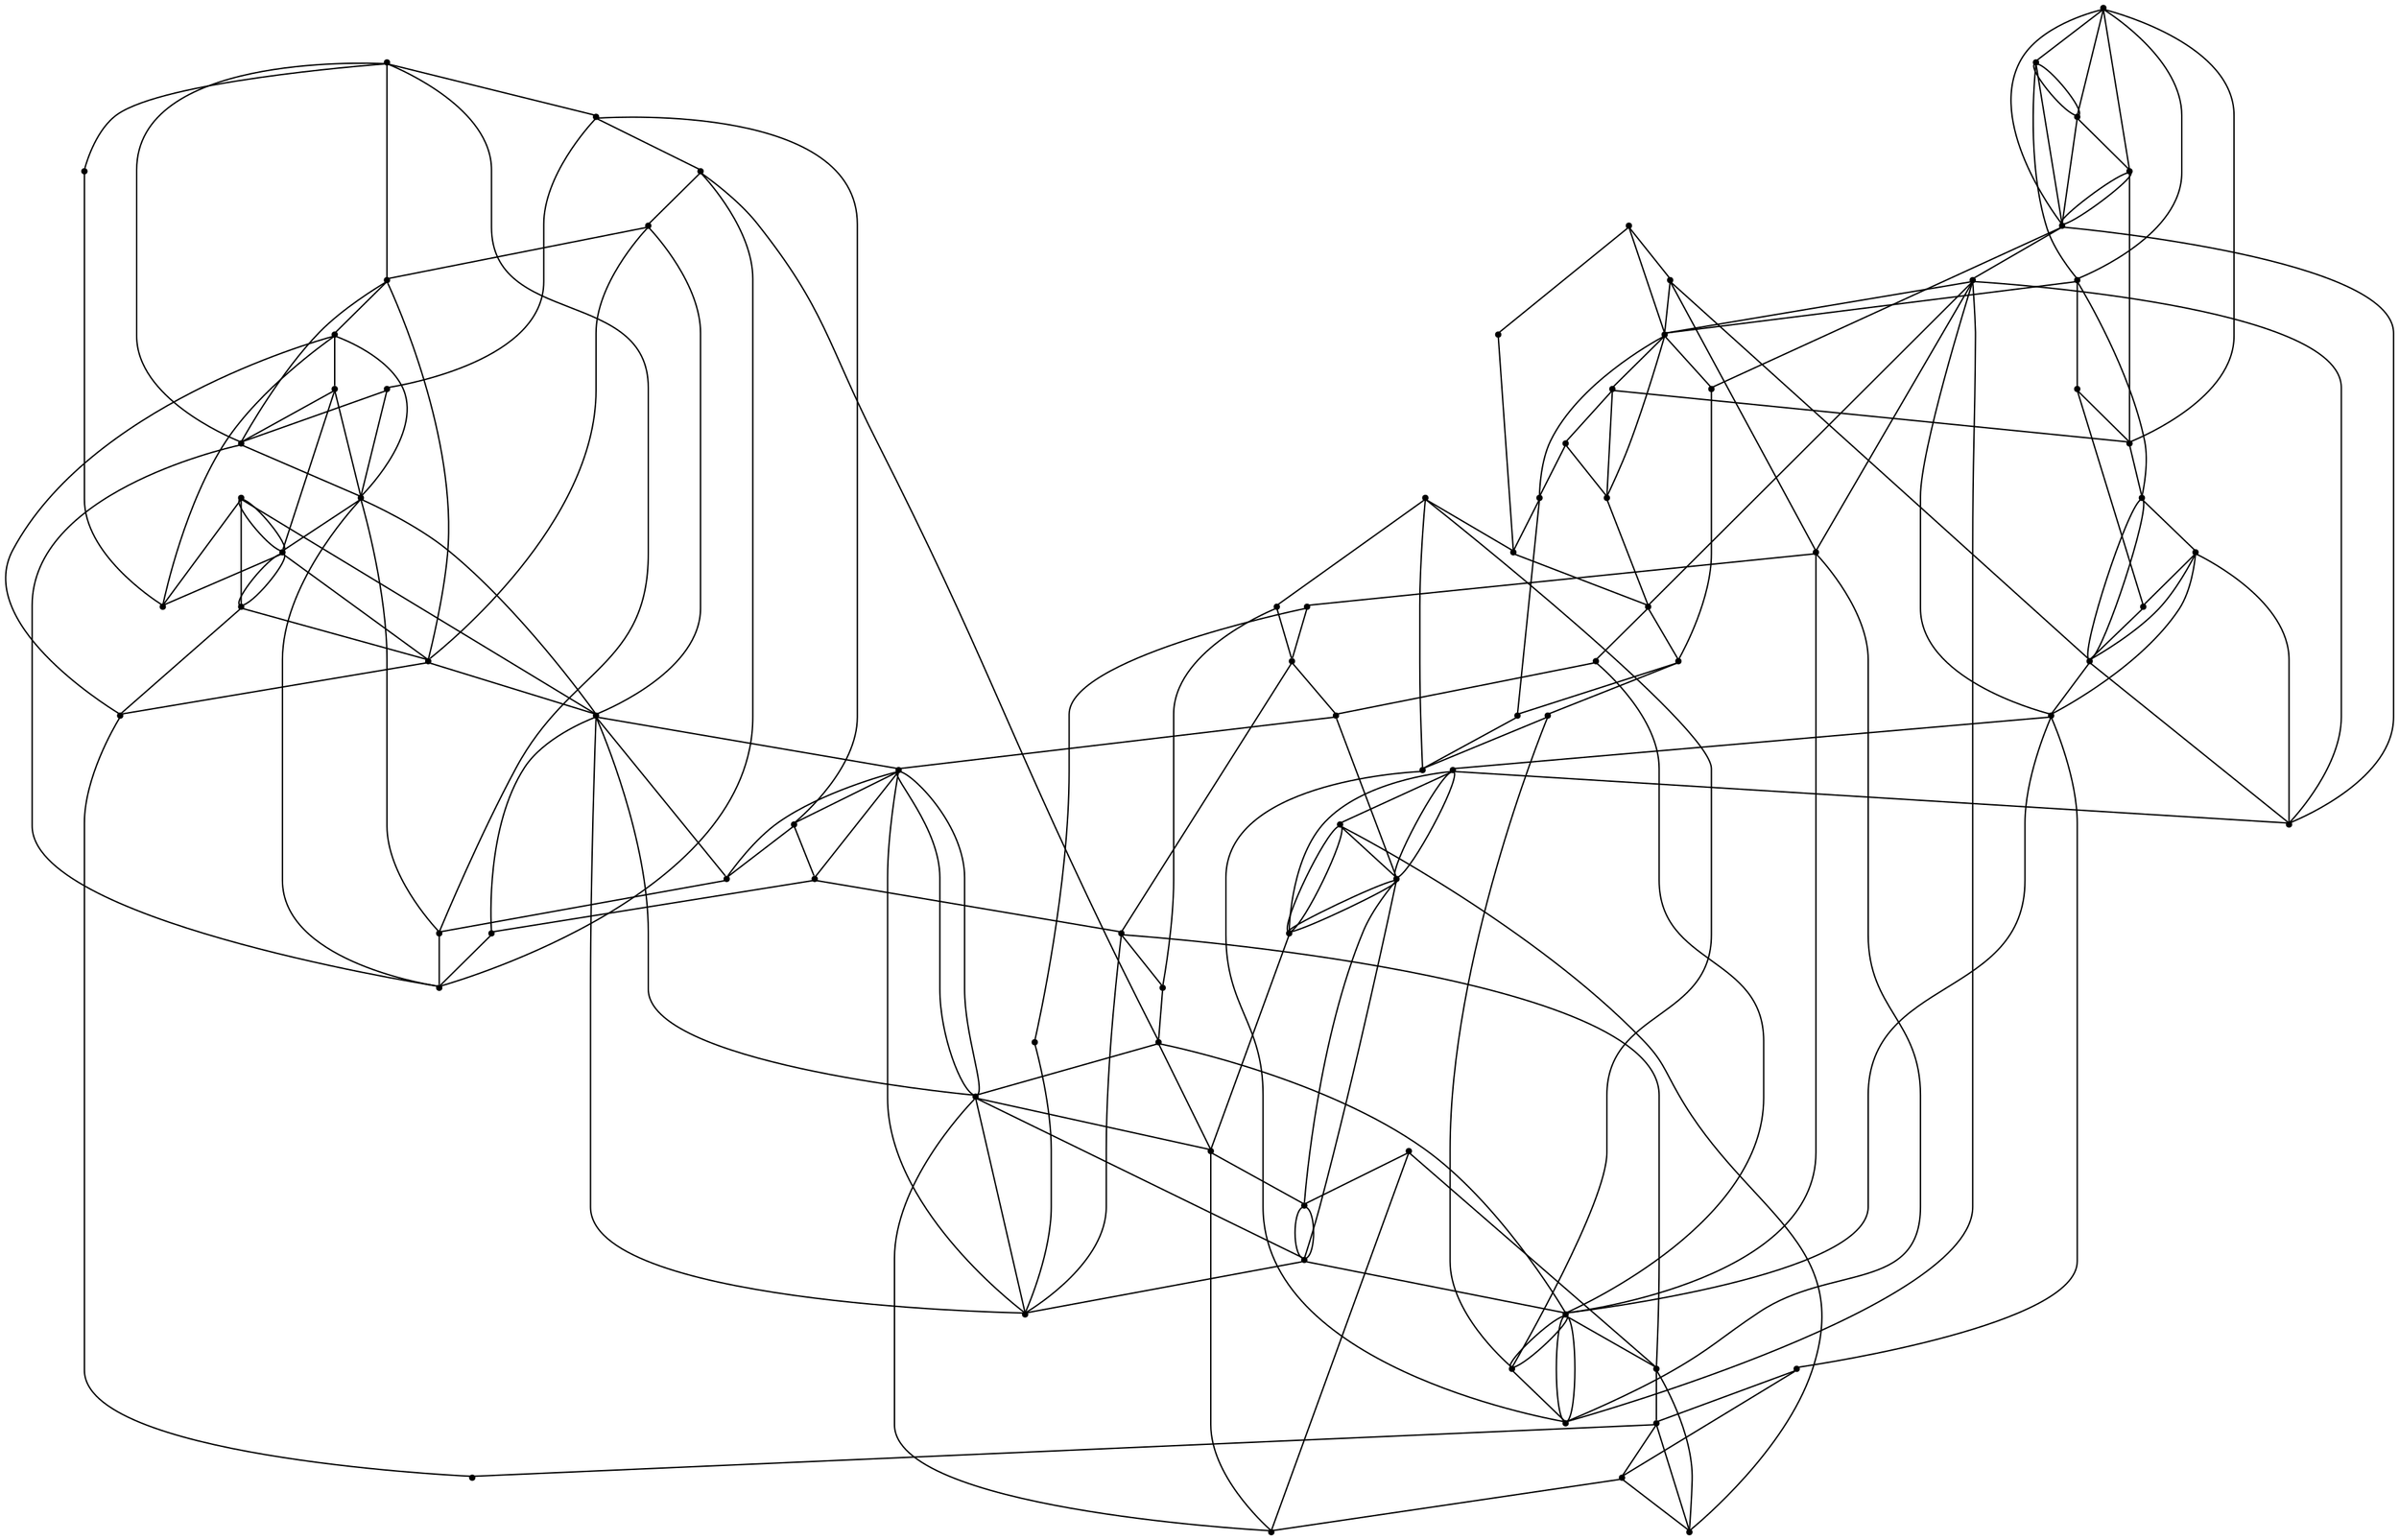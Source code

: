 graph {
  node [shape=point,comment="{\"directed\":false,\"doi\":\"10.1007/978-3-319-50106-2_37\",\"figure\":\"?\"}"]

  v0 [pos="1628.51778609023,2064.957407524441"]
  v1 [pos="1608.5833258492785,2136.317998819843"]
  v2 [pos="1585.597289237214,2102.147369088737"]
  v3 [pos="1601.1227193602458,2163.235504579151"]
  v4 [pos="1567.9956018937191,2043.6606038844425"]
  v5 [pos="1559.484896274823,2111.8852118240466"]
  v6 [pos="1574.3778442012224,2156.382410440401"]
  v7 [pos="1422.5588754428268,2099.9345192731184"]
  v8 [pos="1489.2581339171381,2081.225509958446"]
  v9 [pos="1467.0628510733557,2103.5069999725756"]
  v10 [pos="1516.2353293602205,2168.0965251827374"]
  v11 [pos="1505.2075398151705,2128.349164184261"]
  v12 [pos="1560.5079703271645,2071.131226716198"]
  v13 [pos="1500.157761006318,2154.385249894167"]
  v14 [pos="1484.5843852163423,2016.939043432802"]
  v15 [pos="1472.8086051139117,2134.402071481639"]
  v16 [pos="1472.2106196338807,2164.9065877157736"]
  v17 [pos="1461.6744957344706,2176.2176840060583"]
  v18 [pos="1468.726737405048,2120.150937143224"]
  v19 [pos="1431.4530828088589,2046.3307759952895"]
  v20 [pos="1416.603820125418,2035.1604627363777"]
  v21 [pos="1408.4014547439392,2029.5522237941905"]
  v22 [pos="1406.165622389263,2055.999912287329"]
  v23 [pos="1386.7615213461213,2032.1277774991277"]
  v24 [pos="1393.961606087846,2151.8056265803734"]
  v25 [pos="1518.2376014566921,2005.2289982993225"]
  v26 [pos="1441.7588576651583,2015.0324316836204"]
  v27 [pos="1391.2643443801453,2060.4589318410776"]
  v28 [pos="1368.1002284043175,2102.1212663631823"]
  v29 [pos="1607.1977342276411,2060.4589318410776"]
  v30 [pos="1343.554590465585,2111.8852118240466"]
  v31 [pos="1362.3628680348975,2138.1953284615506"]
  v32 [pos="1208.5862344550455,2099.1833902947565"]
  v33 [pos="1273.333010563943,2081.225509958446"]
  v34 [pos="1251.1295884026952,2103.506999972575"]
  v35 [pos="1307.3373938410293,2117.022425334935"]
  v36 [pos="1292.275618665642,2128.750179625704"]
  v37 [pos="1294.7479045515274,2034.9750411828622"]
  v38 [pos="1344.5797629357107,2071.131226716198"]
  v39 [pos="1283.7961985482532,2153.7945207336184"]
  v40 [pos="1268.654142995522,2016.9390434328016"]
  v41 [pos="1248.4290518914827,2177.162596312383"]
  v42 [pos="1250.2669479282054,2130.7785934962017"]
  v43 [pos="1293.9352445733484,2182.4851359953295"]
  v44 [pos="1217.6304468984272,2157.1523295659044"]
  v45 [pos="1229.4292460080642,2147.250844043225"]
  v46 [pos="1313.7217981547344,2149.5981181263787"]
  v47 [pos="1265.6911770844706,2151.7827668243763"]
  v48 [pos="1200.672528695706,2035.1604627363781"]
  v49 [pos="1170.2113874353731,2032.1277774991277"]
  v50 [pos="1303.818029275121,2005.2330679081788"]
  v51 [pos="1174.7182801281297,2060.4589318410776"]
  v52 [pos="1269.8334537901476,2062.789418787699"]
  v53 [pos="1153.1222863269413,2102.1473690887374"]
  v54 [pos="1141.89648244918,2156.3824104404016"]
  v55 [pos="1151.4094687078305,2137.195222085112"]
  v56 [pos="1352.0642468755896,2043.6606038844425"]
  v57 [pos="1127.0076677699308,2111.8852118240466"]
  v58 [pos="1135.5184369772448,2043.6606038844425"]
  v59 [pos="990.6463438813009,2101.4742303488483"]
  v60 [pos="1056.7829243445078,2081.2255099584454"]
  v61 [pos="1034.5877050891431,2103.506999972575"]
  v62 [pos="1098.1072406335752,2115.4961948385417"]
  v63 [pos="1099.725152539272,2149.787609288751"]
  v64 [pos="1077.8227261531974,2183.1322038034828"]
  v65 [pos="1084.7311308229419,2035.7709040648242"]
  v66 [pos="1075.7327656287202,2128.750179625704"]
  v67 [pos="1128.0307418222724,2071.131226716198"]
  v68 [pos="1067.6835529512664,2154.385249894167"]
  v69 [pos="1052.1030075671952,2016.9390434328016"]
  v70 [pos="1040.3272115676605,2134.402071481639"]
  v71 [pos="1039.7281291874242,2164.9065877157736"]
  v72 [pos="1031.8779005660515,2177.162596312383"]
  v73 [pos="1030.4620885489032,2066.7796702713113"]
  v74 [pos="1021.8752993882314,2040.6778349433207"]
  v75 [pos="1012.8842786562542,2147.250844043225"]
  v76 [pos="1001.0781986727904,2157.1523295659044"]
  v77 [pos="998.9778732362289,2046.3307759952895"]
  v78 [pos="984.1234280967456,2035.1604627363781"]
  v79 [pos="966.7300405125246,2153.360089988207"]
  v80 [pos="964.4286326020977,2064.1521018781796"]
  v81 [pos="1112.7522573193708,2009.0251803105994"]
  v82 [pos="1085.7583381224338,2005.2289982993225"]
  v83 [pos="1009.2774164275936,2015.0324316836204"]
  v84 [pos="958.877745267577,2105.319756367508"]
  v85 [pos="950.3243400261966,2129.4731392802632"]

  v0 -- v13 [id="-2",pos="1628.51778609023,2064.957407524441 1626.0244434144224,2068.0743471810433 1625.6222160686289,2071.5917429762503 1625.329876151572,2075.9449381168297 1624.4838958425191,2080.295477159502 1617.8245352106885,2099.490041680843 1593.4165026078545,2113.7420662461955 1579.9810330092998,2121.6682653702437 1567.4332577218079,2120.6639622096727 1555.3354340779463,2115.0589662370426 1565.5121837676047,2138.998903265292 1532.1684355270215,2153.983031754493 1500.157761006318,2154.385249894167"]
  v1 -- v6 [id="-3",pos="1608.5833258492785,2136.317998819843 1605.7225147312588,2138.536921254927 1602.863833825232,2140.7622342476684 1597.162877824944,2144.1085973050463 1591.4578521659237,2147.450763578291 1582.9189450837782,2151.9180495250293 1578.6474567133394,2154.1517560860366 1574.3778442012224,2156.382410440401 1574.3778442012224,2156.382410440401 1574.3778442012224,2156.382410440401"]
  v2 -- v8 [id="-4",pos="1585.597289237214,2102.147369088737 1577.6206145573244,2097.3160697591584 1568.1873795006645,2092.57379545475 1557.1105683464011,2088.788114966238 1535.9022233066853,2081.5403663507354 1512.0240167484617,2078.9433630900903 1489.2581339171381,2081.225509958446"]
  v1 -- v2 [id="-5",pos="1608.5833258492785,2136.317998819843 1607.0206806289498,2124.1650319626124 1598.9996135440115,2112.386724622794 1585.597289237214,2102.147369088737"]
  v3 -- v1 [id="-6",pos="1601.1227193602458,2163.235504579151 1607.3556663224863,2154.5246955404996 1609.7397848314897,2145.3189822505037 1608.5833258492785,2136.317998819843"]
  v3 -- v7 [id="-7",pos="1601.1227193602458,2163.235504579151 1599.0352885920518,2166.1514017960417 1596.5161934042326,2169.012690160399 1593.5538535900819,2171.7919843748205 1563.1239978312565,2200.333677387446 1497.4052409636379,2209.484955952521 1446.867964467723,2192.2074315530554 1396.2557808157599,2174.8257506019236 1380.040607125959,2137.7119352345867 1410.4246792240422,2109.2035621444725 1414.0044588273079,2105.8454130010323 1418.072496218667,2102.7557852777763 1422.5588754428268,2099.9345192731184"]
  v4 -- v12 [id="-8",pos="1567.9956018937191,2043.6606038844425 1567.8914758597389,2045.956880681616 1567.7873180315498,2048.244509559969 1566.5412393983418,2052.8243456266396 1565.291091106401,2057.4085056527197 1562.9032188450092,2064.2678313800307 1561.7071207081117,2067.6974942436864 1560.5079703271645,2071.131226716198 1560.5079703271645,2071.131226716198 1560.5079703271645,2071.131226716198"]
  v5 -- v9 [id="-9",pos="1559.484896274823,2111.8852118240466 1554.100826840973,2109.0568349998034 1548.0205730127916,2106.1555112180586 1541.0163398270618,2103.7861497050626 1517.5201876601645,2095.8406064303545 1489.4095374663316,2095.83932952746 1467.0628510733557,2103.5069999725756"]
  v6 -- v5 [id="-11",pos="1574.3778442012224,2156.382410440401 1582.9118607231117,2140.6693483200106 1577.3573342423488,2124.064196676166 1559.484896274823,2111.8852118240466"]
  v85 -- v59 [id="-12",pos="950.3243400261966,2129.4731392802632 952.4683983970301,2125.6101902486876 952.4683983970301,2125.6101902486876 952.4683983970301,2125.6101902486876 954.6062410000336,2121.7429172577017 958.8944531243271,2114.008498451007 965.6121879236044,2109.3411657939264 972.3299227228817,2104.6738331368456 981.4855102798613,2103.073586629378 986.0612692289847,2102.273399788006 990.6463438813009,2101.4742303488483 990.6463438813009,2101.4742303488483 990.6463438813009,2101.4742303488483"]
  v6 -- v17 [id="-16",pos="1574.3778442012224,2156.382410440401 1571.2633399082006,2157.716889910266 1569.2931796521596,2159.987964567365 1566.92467755706,2162.1863085458835 1545.2920250330687,2182.272626107864 1498.5678915928263,2188.7027352761115 1461.6744957344706,2176.2176840060583"]
  v79 -- v62 [id="-19",pos="966.7300405125246,2153.360089988207 967.6875231120109,2156.3188228020217 967.6875231120109,2156.3188228020217 967.6875231120109,2156.3188228020217 968.6501881675395,2159.2734860069795 970.5713214430285,2165.186754850475 972.3215926401633,2168.7373614023295 974.0801939200165,2172.2878407789067 975.6721299570835,2173.45887072731 976.4639329342579,2174.050617290073 977.2598691585824,2174.642363852836 977.2598691585824,2174.642363852836 977.2598691585824,2174.642363852836 975.5721053760448,2182.226715832954 975.5721053760448,2182.226715832954 975.5721053760448,2182.226715832954 987.9574122563184,2178.1011498548696 987.9574122563184,2178.1011498548696 987.9574122563184,2178.1011498548696 1003.4808711384014,2174.1301018380477 1010.1986059376787,2162.9951433060755 1020.3335823040413,2154.427217735498 1038.9031807475246,2128.3442043484674 1032.385495110325,2119.380382141337 1030.0851205116855,2106.832760635118 1040.4324186047415,2116.029695124549 1055.9807405581444,2119.426038065694 1070.0704713863927,2119.7176509753035 1079.2237831238265,2119.8990807763525 1088.8606878539563,2118.6646900210694 1098.1072406335752,2115.4961948385417"]
  v78 -- v80 [id="-21",pos="984.1234280967456,2035.1604627363781 981.1813032895944,2037.8598851608795 981.1813032895944,2037.8598851608795 981.1813032895944,2037.8598851608795 978.2349975439798,2040.5603249875949 972.3465192999008,2045.9609502904723 969.0668194802961,2050.7867433423958 965.782986413541,2055.6166060031755 965.1037349356919,2059.8838452395703 964.4286326020977,2064.1521018781796"]
  v78 -- v59 [id="-22",pos="984.1234280967456,2035.1604627363781 984.9694560971117,2039.5889602237044 984.9694560971117,2039.5889602237044 984.9694560971117,2039.5889602237044 985.8112395705965,2044.0105902460855 987.4990033531343,2052.853341589741 988.5825499907065,2063.905127490712 989.6701662870115,2074.95665904113 990.157762273919,2088.2169707983103 990.3994618495888,2094.842929892767 990.6463438813009,2101.4742303488483 990.6463438813009,2101.4742303488483 990.6463438813009,2101.4742303488483"]
  v59 -- v83 [id="-28",pos="990.6463438813009,2101.4742303488483 993.8916741611399,2098.1185834962666 993.8916741611399,2098.1185834962666 993.8916741611399,2098.1185834962666 997.1338568143029,2094.776417223022 1003.6307490389154,2088.0755518905535 1007.2521730152287,2076.6904395891947 1010.8735334031243,2065.297188070124 1011.6278192138568,2049.2240135415723 1011.4903410547939,2038.168158031745 1011.3486024717454,2027.1039089536512 1010.3150999189013,2021.069696421957 1009.7983804366881,2018.0569141155197 1009.2774164275936,2015.0324316836204 1009.2774164275936,2015.0324316836204 1009.2774164275936,2015.0324316836204"]
  v59 -- v74 [id="-29",pos="990.6463438813009,2101.4742303488483 995.0335313777412,2097.893610431679 995.0335313777412,2097.893610431679 995.0335313777412,2097.893610431679 999.4384282485103,2094.3096839573136 1008.231498236194,2087.1461549679934 1013.3614302455547,2078.4281625708395 1018.4914258433331,2069.706100564829 1019.9625438867741,2059.4255055421286 1020.7709434409676,2052.878522294539 1021.5836034191468,2046.3277237886473 1021.7211451666274,2043.5021434896003 1021.8752993882314,2040.6778349433207"]
  v76 -- v75 [id="-39",pos="1001.0781986727904,2157.1523295659044 1010.6776810766147,2160.111062379719 1010.6776810766147,2160.111062379719 1010.6776810766147,2160.111062379719 1012.8842786562542,2147.250844043225 1012.8842786562542,2147.250844043225 1012.8842786562542,2147.250844043225"]
  v72 -- v59 [id="-40",pos="1031.8779005660515,2177.162596312383 1025.9134659570325,2175.1424170410546 1025.9134659570325,2175.1424170410546 1025.9134659570325,2175.1424170410546 1019.9458837213373,2173.121220367513 1008.0147889086796,2169.099810941095 1000.0093250626021,2162.357104942572 992.0122548876607,2155.6187229034595 987.9449489264497,2146.171507469365 987.04059444995,2135.5699220481233 986.1279734791498,2124.9683366268814 988.3908309113474,2113.220774786758 989.5160279625118,2107.3448954746295 990.6463438813009,2101.4742303488483 990.6463438813009,2101.4742303488483 990.6463438813009,2101.4742303488483"]
  v72 -- v70 [id="-44",pos="1031.8779005660515,2177.162596312383 1031.0725850501165,2174.046293330663 1031.0725850501165,2174.046293330663 1031.0725850501165,2174.046293330663 1030.2599250719372,2170.9416904744053 1028.6471956222829,2164.7240911936237 1030.0557426627092,2157.598078910947 1031.4600928675675,2150.472066628271 1035.8983100692103,2142.4375141684236 1038.1111870050972,2138.4161047420052 1040.3272115676605,2134.402071481639 1040.3272115676605,2134.402071481639 1040.3272115676605,2134.402071481639"]
  v70 -- v76 [id="-47",pos="1040.3272115676605,2134.402071481639 1037.0319643799285,2137.8369485316416 1037.0319643799285,2137.8369485316416 1037.0319643799285,2137.8369485316416 1033.7314075593188,2141.2750049635633 1027.1345543420853,2148.15099065213 1020.5918148683126,2151.9432302298273 1014.0490753945398,2155.735469807525 1007.5689069237819,2156.4480328832096 1004.3267242706189,2156.798146420129 1001.0781986727904,2157.1523295659044 1001.0781986727904,2157.1523295659044 1001.0781986727904,2157.1523295659044"]
  v73 -- v69 [id="-48",pos="1030.4620885489032,2066.7796702713113 1031.626885287189,2060.8257053392526 1031.626885287189,2060.8257053392526 1031.626885287189,2060.8257053392526 1032.785402669227,2054.874919789113 1035.1107675160217,2042.96877037887 1038.7196645740485,2034.6593921459448 1042.320231549357,2026.3538291713226 1047.216857654184,2021.649106982874 1049.6589072474542,2019.2905143000885 1052.1030075671952,2016.9390434328016 1052.1030075671952,2016.9390434328016 1052.1030075671952,2016.9390434328016"]
  v71 -- v66 [id="-49",pos="1039.7281291874242,2164.9065877157736 1041.4158770728573,2161.286416287532 1041.4158770728573,2161.286416287532 1041.4158770728573,2161.286416287532 1043.116104185264,2157.664973106523 1046.4958285859075,2150.418144310925 1052.5009279880444,2144.3963949563536 1058.501894143031,2138.3704488176486 1067.111575134074,2133.5656396863906 1071.416511012222,2131.1527431604286 1075.7327656287202,2128.750179625704 1075.7327656287202,2128.750179625704 1075.7327656287202,2128.750179625704"]
  v59 -- v80 [id="-52",pos="990.6463438813009,2101.4742303488483 987.5405901783087,2098.4352499353986 987.5405901783087,2098.4352499353986 987.5405901783087,2098.4352499353986 984.4359492726263,2095.401483708296 978.2308007084117,2089.3214880769683 973.8634210040843,2083.1038887961863 969.4960412997569,2076.8862895154048 966.9581639610159,2070.5145537991903 965.695425162371,2067.3349175296444 964.4286326020977,2064.1521018781796 964.4286326020977,2064.1521018781796 964.4286326020977,2064.1521018781796"]
  v60 -- v57 [id="-55",pos="1056.7829243445078,2081.2255099584454 1059.7104556097972,2083.058105696553 1059.7104556097972,2083.058105696553 1059.7104556097972,2083.058105696553 1062.640101189975,2084.891718836874 1068.503525597481,2088.5630147263732 1079.7178517658479,2091.1009245493897 1090.9320507573793,2093.6388343724066 1107.5014119337575,2095.0598909149194 1116.2735613320185,2098.3352901678654 1125.0500347426832,2101.615013380221 1126.0292963752308,2106.753276087143 1127.0076677699308,2111.8852118240466"]
  v60 -- v55 [id="-57",pos="1056.7829243445078,2081.2255099584454 1062.6067808591013,2082.2580460304575 1062.6067808591013,2082.2580460304575 1062.6067808591013,2082.2580460304575 1068.4244216058648,2083.2957962888167 1080.0720392524252,2085.358579277859 1093.2283556972861,2087.708905567655 1106.3887418008794,2090.0467686803286 1121.0660931970742,2092.680441486745 1132.0887638744996,2099.652317333989 1143.1155042106575,2106.6283899653654 1150.491633486779,2117.946735246425 1151.5168059569046,2128.1273705015924 1151.8323098819474,2131.257987443156 1151.5466726831733,2134.2820273904313 1151.4094687078305,2137.195222085112"]
  v6 -- v11 [id="-59",pos="1574.3778442012224,2156.382410440401 1571.0437367984684,2152.260267612072 1566.196275513687,2149.019451309885 1560.6193772349714,2144.321615893619 1547.433937294805,2132.8991140608928 1544.5542722109376,2120.0888756081654 1544.9043900387824,2107.8454573639556 1543.4444130731965,2118.5614041043486 1523.9216687785686,2127.2001642395126 1505.2075398151705,2128.349164184261"]
  v66 -- v64 [id="-64",pos="1075.7327656287202,2128.750179625704 1076.784009350102,2134.907338856205 1076.784009350102,2134.907338856205 1076.784009350102,2134.907338856205 1077.8383053155333,2141.0707614690873 1079.942827587663,2153.385016342452 1080.2928182386725,2162.4487983171157 1080.6387392309489,2171.5127074670563 1079.2302557789403,2177.3177501500295 1078.5259504645185,2180.2265030800772 1077.8227261531974,2183.1322038034828 1077.8227261531974,2183.1322038034828 1077.8227261531974,2183.1322038034828"]
  v64 -- v62 [id="-66",pos="1077.8227261531974,2183.1322038034828 1080.405496914833,2179.576383065282 1080.405496914833,2179.576383065282 1080.405496914833,2179.576383065282 1082.9934183383023,2176.0259036887046 1088.1692611852409,2168.924817760273 1090.5196162801908,2162.5280285145373 1092.8783650462767,2156.127042484668 1092.407429224806,2150.4220867445047 1092.2490940647383,2143.9502640854803 1092.1032222345393,2137.4659782493336 1092.2490940647383,2130.2107558854696 1093.278463370432,2125.3391797339127 1094.3035086637221,2120.463533973499 1096.2039121150417,2117.9798008183825 1098.1072406335752,2115.4961948385417"]
  v8 -- v7 [id="-70",pos="1489.2581339171381,2081.225509958446 1464.032086722913,2082.1726916551615 1440.1470308842713,2088.893416959063 1422.5588754428268,2099.9345192731184"]
  v63 -- v62 [id="-76",pos="1099.725152539272,2149.787609288751 1098.637568037176,2145.633937574502 1098.637568037176,2145.633937574502 1098.637568037176,2145.633937574502 1097.5456277284675,2141.4708548897734 1095.3702679590222,2133.1613494815715 1095.0995084764645,2127.4438033890087 1094.8244249815034,2121.7304540805794 1096.4662779264634,2118.604994478933 1098.1072406335752,2115.4961948385417"]
  v2 -- v25 [id="-79",pos="1585.597289237214,2102.147369088737 1591.0532435332566,2100.234951354539 1594.7788941287654,2096.3797061639216 1598.4463464477585,2092.9681119627758 1611.8777463875806,2075.194731159224 1619.1996983318234,2057.225373254186 1611.6693035543667,2038.7852124745827 1584.1954718085215,2018.3881285419502 1550.9013738036242,2007.3292199143739 1518.2376014566921,2005.2289982993225"]
  v81 -- v58 [id="-80",pos="1112.7522573193708,2009.0251803105994 1115.6235605263107,2010.6097842590252 1115.6235605263107,2010.6097842590252 1115.6235605263107,2010.6097842590252 1118.4990287746098,2012.1974404140933 1124.2457684356402,2015.3605438976606 1128.0380544903078,2021.1404058758353 1131.8303405449753,2026.9121286362974 1133.6722426520128,2035.288401064798 1134.5932572939491,2039.4765372790484 1135.5184369772448,2043.6606038844425 1135.5184369772448,2043.6606038844425 1135.5184369772448,2043.6606038844425"]
  v5 -- v2 [id="-85",pos="1559.484896274823,2111.8852118240466 1571.4449546766689,2113.549837086577 1579.8397921849432,2109.1678833064825 1585.597289237214,2102.147369088737"]
  v67 -- v49 [id="-86",pos="1128.0307418222724,2071.131226716198 1132.0679068734946,2069.677104601728 1132.0679068734946,2069.677104601728 1132.0679068734946,2069.677104601728 1136.1018289154142,2068.2101377843046 1144.1780666703896,2065.2931184612676 1151.2084021310698,2058.792172663865 1158.23873759175,2052.2912268664627 1164.2271132400324,2042.2064817699725 1167.2151329876567,2037.1680516553065 1170.2113874353731,2032.1277774991277 1170.2113874353731,2032.1277774991277 1170.2113874353731,2032.1277774991277"]
  v54 -- v63 [id="-93",pos="1141.89648244918,2156.3824104404016 1137.3644405372238,2156.735576183963 1137.3644405372238,2156.735576183963 1137.3644405372238,2156.735576183963 1132.8220655073917,2157.093956113872 1123.7581724487327,2157.798252796567 1116.7320338236204,2156.698059477319 1109.7016983629403,2155.606259726337 1104.7134413482106,2152.693310012156 1102.2172144230617,2151.2389335471325 1099.725152539272,2149.787609288751 1099.725152539272,2149.787609288751 1099.725152539272,2149.787609288751"]
  v53 -- v51 [id="-98",pos="1153.1222863269413,2102.1473690887374 1155.8633286602271,2099.2729534834143 1155.8633286602271,2099.2729534834143 1155.8633286602271,2099.2729534834143 1158.6053884081962,2096.4017172600106 1164.0896350809694,2090.6633144220596 1167.6901384678602,2083.7164921043377 1171.2907690315863,2076.765473002483 1173.003586650697,2068.614300813847 1173.8620302896186,2064.534517935396 1174.7182801281297,2060.4589318410776 1174.7182801281297,2060.4589318410776 1174.7182801281297,2060.4589318410776"]
  v5 -- v8 [id="-99",pos="1559.484896274823,2111.8852118240466 1558.5065884685407,2106.753276087143 1557.5313964947259,2101.615013380221 1548.7550502608965,2098.3352901678654 1539.986970521368,2095.0598909149194 1523.4135396862573,2093.6388343724066 1512.1992135178905,2091.1009245493897 1500.9848873495237,2088.5630147263732 1495.125596189168,2084.891718836874 1492.1876841146895,2083.058105696553 1489.2581339171381,2081.225509958446 1489.2581339171381,2081.225509958446 1489.2581339171381,2081.225509958446"]
  v49 -- v51 [id="-101",pos="1170.2113874353731,2032.1277774991277 1171.1240402003823,2034.9760585850763 1171.1240402003823,2034.9760585850763 1171.1240402003823,2034.9760585850763 1172.0366611711827,2037.8263108878145 1173.8662271251867,2043.531393803255 1174.6163161003512,2048.252903128235 1175.3664050755156,2052.978736412626 1175.0413410842439,2056.7166721471467 1174.7182801281297,2060.4589318410776"]
  v9 -- v17 [id="-102",pos="1467.0628510733557,2103.5069999725756 1454.7034962347705,2105.879595541198 1444.2085698611256,2111.1951920862994 1436.7205247714915,2118.1465276062145 1415.1171229196411,2138.2037220298166 1426.6481194081437,2164.315858555225 1461.6744957344706,2176.2176840060583"]
  v9 -- v16 [id="-105",pos="1467.0628510733557,2103.5069999725756 1459.4962617680344,2106.2941656289954 1452.9331724562026,2110.1047472791033 1447.9723681063,2114.8044885082463 1430.1654491446855,2131.6694563099036 1439.6752241882423,2153.6309733277058 1469.1966558118354,2163.8699820349057 1470.2754778960416,2164.2382032769283 1471.2427971075742,2164.552538912822 1472.2106196338807,2164.9065877157736"]
  v9 -- v10 [id="-106",pos="1467.0628510733557,2103.5069999725756 1486.5359136213792,2096.1218923312135 1512.5283892733762,2095.3571955121884 1533.8944370448964,2102.727669876592 1563.494972660106,2112.9458218384034 1573.0590522123769,2134.940785953993 1555.2395427440579,2151.834876894028 1546.2399764244929,2160.356761237135 1531.9742589497307,2165.9551663958773 1516.2353293602205,2168.0965251827374"]
  v48 -- v32 [id="-108",pos="1200.672528695706,2035.1604627363781 1201.516378792766,2039.5892145742578 1201.516378792766,2039.5892145742578 1201.516378792766,2039.5892145742578 1202.362359101819,2044.010844596639 1204.0501228843566,2052.8535959402943 1205.3670390148802,2063.526145165968 1206.6838279685685,2074.190173648099 1207.6340932826458,2086.683745661695 1208.1132955984174,2092.934664864988 1208.5862344550455,2099.1833902947565 1208.5862344550455,2099.1833902947565 1208.5862344550455,2099.1833902947565"]
  v32 -- v51 [id="-109",pos="1208.5862344550455,2099.1833902947565 1205.254487515555,2096.5267305570655 1205.254487515555,2096.5267305570655 1205.254487515555,2096.5267305570655 1201.9164771169212,2093.8763977893936 1195.2445259783865,2088.5630147263732 1189.6020713223807,2082.1037824197483 1183.9594894895395,2075.6528165061122 1179.3378832912558,2068.051677389462 1177.0250453627477,2064.2553682029084 1174.7182801281297,2060.4589318410776 1174.7182801281297,2060.4589318410776 1174.7182801281297,2060.4589318410776"]
  v44 -- v45 [id="-116",pos="1217.6304468984272,2157.1523295659044 1227.2204705251188,2160.111062379719 1227.2204705251188,2160.111062379719 1227.2204705251188,2160.111062379719 1229.4292460080642,2147.250844043225 1229.4292460080642,2147.250844043225 1229.4292460080642,2147.250844043225"]
  v32 -- v43 [id="-118",pos="1208.5862344550455,2099.1833902947565 1205.2546146923903,2106.574086122189 1205.2546146923903,2106.574086122189 1205.2546146923903,2106.574086122189 1201.9164771169212,2113.975178528496 1195.2446531552218,2128.7689697728447 1196.1448107961533,2141.091618214476 1197.0407716015168,2153.414266656107 1205.5087140095113,2163.2740386880096 1214.0225672550835,2169.7667180924227 1222.5364205006558,2176.2634671056917 1231.091987748238,2179.3931234914708 1240.864382956887,2181.835143155811 1250.6367781655363,2184.277162820151 1261.617734840952,2186.035742547184 1270.664967734174,2186.0315457630504 1279.7122006273964,2186.019082585928 1286.8217672565281,2184.252109290629 1290.3806838182445,2183.368749818256 1293.9352445733484,2182.4851359953295 1293.9352445733484,2182.4851359953295 1293.9352445733484,2182.4851359953295"]
  v10 -- v11 [id="-119",pos="1516.2353293602205,2168.0965251827374 1515.6706324168545,2167.3037145074177 1515.0955387671945,2166.503654841322 1513.2619031544577,2159.8776957468654 1511.4241978829884,2153.2558062612643 1508.315360141738,2140.799878129589 1506.765074518263,2134.573885280541 1505.2075398151705,2128.349164184261 1505.2075398151705,2128.349164184261 1505.2075398151705,2128.349164184261"]
  v42 -- v45 [id="-122",pos="1250.2669479282054,2130.7785934962017 1248.9155668752894,2133.603029217758 1248.9155668752894,2133.603029217758 1248.9155668752894,2133.603029217758 1247.5695272494602,2136.424285557395 1244.8607878323648,2142.0750646296588 1241.3893689334009,2144.8212875560075 1237.9179500344371,2147.5633136982233 1233.6757123361392,2147.4049804786573 1229.4292460080642,2147.250844043225"]
  v41 -- v36 [id="-127",pos="1248.4290518914827,2177.162596312383 1255.9293693473683,2176.4343906776567 1255.9293693473683,2176.4343906776567 1255.9293693473683,2176.4343906776567 1263.4305134526837,2175.713434033706 1278.428732004582,2174.2715207458045 1286.5258267605623,2168.2706281366213 1294.6230486933778,2162.269735527438 1295.8148228178718,2151.7182571652393 1295.6231673269303,2144.379607819821 1295.4313846591535,2137.032692081413 1293.8519755403731,2132.8946629262064 1292.275618665642,2128.750179625704"]
  v47 -- v36 [id="-128",pos="1265.6911770844706,2151.7827668243763 1266.522563851662,2148.7301468624937 1266.522563851662,2148.7301468624937 1266.522563851662,2148.7301468624937 1267.351883995278,2145.6755238900023 1269.0063274469421,2139.557884376754 1273.4361509774487,2135.7282552676893 1277.8743681790916,2131.8901054150815 1285.0755021297084,2130.3233060054017 1288.680202352167,2129.5355823411523 1292.275618665642,2128.750179625704 1292.275618665642,2128.750179625704 1292.275618665642,2128.750179625704"]
  v52 -- v50 [id="-132",pos="1269.8334537901476,2062.789418787699 1276.3324762267528,2059.59617476354 1276.3324762267528,2059.59617476354 1276.3324762267528,2059.59617476354 1282.8418953696519,2056.400005708015 1295.8397494776095,2050.0030892870022 1301.4989914758876,2040.4100038104648 1307.1666271453016,2030.8169183339273 1305.4871298570647,2018.0233398424552 1304.6537400547159,2011.6266777719957 1303.818029275121,2005.2330679081788 1303.818029275121,2005.2330679081788 1303.818029275121,2005.2330679081788"]
  v43 -- v23 [id="-141",pos="1293.9352445733484,2182.4851359953295 1291.3306947786512,2184.7313057334595 1291.3306947786512,2184.7313057334595 1291.3306947786512,2184.7313057334595 1288.7343796840457,2186.977475471589 1283.5378070129377,2191.478208516115 1270.3772937325089,2192.1199349626445 1257.225174123216,2192.753395016184 1236.1009745871372,2189.5362420399942 1225.5451700724498,2187.9317987483937 1214.9851687221944,2186.3190890638043 1214.9851687221944,2186.3190890638043 1214.9851687221944,2186.3190890638043 1149.6247961767212,2157.7398793445345 1127.83800532823,2095.609923986905 1167.3317541457147,2047.9570934344924 1206.87548345951,2000.2376230370578 1292.4058477450874,1984.7603918554023 1358.258013113036,2013.4185774215398 1369.4475945269453,2018.2885218373003 1379.3522150477525,2024.1209118189618 1386.7615213461213,2032.1277774991277"]
  v50 -- v40 [id="-148",pos="1303.818029275121,2005.2330679081788 1299.2319372081217,2005.9800954838652 1299.2319372081217,2005.9800954838652 1299.2319372081217,2005.9800954838652 1294.6479753531153,2006.7177120890715 1285.4797972894316,2008.2054084766064 1279.616309293508,2010.1598381298495 1273.7571453099877,2012.10612856538 1271.2025442173922,2014.5229675249211 1268.654142995522,2016.9390434328016"]
  v43 -- v36 [id="-154",pos="1293.9352445733484,2182.4851359953295 1296.594035288342,2179.043009954552 1296.594035288342,2179.043009954552 1296.594035288342,2179.043009954552 1299.2527942091267,2175.600756738497 1304.574381709429,2168.7123078728077 1306.749741478874,2162.069688817095 1308.9251012483194,2155.4228729772494 1307.9583029456405,2149.02188694738 1306.8039188107527,2144.3545542902993 1305.6412681815643,2139.6872216332185 1304.295228555735,2136.753415173649 1301.8407156325961,2134.4488719834867 1299.3860755326216,2132.1318656162016 1295.8313558064733,2130.4441225183236 1292.275618665642,2128.750179625704"]
  v12 -- v24 [id="-160",pos="1560.5079703271645,2071.131226716198 1540.3931458310112,2064.543800876423 1518.8897802329047,2061.1299439217137 1501.6725324985086,2061.096461503474 1449.6725952187066,2060.996501735941 1344.905971518501,2094.7472940846437 1393.488667231218,2162.7822518927796 1393.961606087846,2151.8056265803734 1393.961606087846,2151.8056265803734 1393.961606087846,2151.8056265803734"]
  v28 -- v27 [id="-171",pos="1368.1002284043175,2102.1212663631823 1371.101728896494,2099.2522239133027 1371.101728896494,2099.2522239133027 1371.101728896494,2099.2522239133027 1374.1064088095554,2096.380987689899 1380.115768635678,2090.650978420214 1383.9788921876611,2083.7082257113484 1387.837818904076,2076.7614033936266 1389.5505093463514,2068.6102312049907 1390.4090801621085,2064.5304483265395 1391.2643443801453,2060.4589318410776 1391.2643443801453,2060.4589318410776 1391.2643443801453,2060.4589318410776"]
  v28 -- v46 [id="-172",pos="1368.1002284043175,2102.1212663631823 1370.2808024240142,2105.436503271573 1370.2808024240142,2105.436503271573 1370.2808024240142,2105.436503271573 1372.460231852192,2108.7494192311633 1376.8234147209514,2115.3795751097537 1378.2278285142272,2123.4223939625904 1379.6406359786392,2131.4694095995605 1378.098616849465,2140.93328499491 1373.4229604961383,2149.6388142149417 1368.751373801544,2158.356679436819 1360.9500923646945,2166.307932090389 1351.8736087993311,2169.354161494614 1342.7972524108031,2172.39212450585 1332.4497635524942,2170.5209946588843 1325.8819702421486,2166.407891857922 1319.3143041086382,2162.298985841093 1316.5180670287907,2155.9521764791234 1315.1219197298155,2152.7725402095775 1313.7217981547344,2149.5981181263787 1313.7217981547344,2149.5981181263787 1313.7217981547344,2149.5981181263787"]
  v24 -- v35 [id="-178",pos="1393.961606087846,2151.8056265803734 1401.2523043247902,2162.6239186732137 1401.2523043247902,2162.6239186732137 1401.2523043247902,2162.6239186732137 1393.3052782345771,2164.8367684888326 1393.3052782345771,2164.8367684888326 1393.3052782345771,2164.8367684888326 1380.219926463867,2168.820788383884 1373.456280827012,2167.8915186366007 1366.951058519681,2166.032851966758 1350.7526721721526,2159.4610695402002 1339.555133346058,2149.776290689119 1332.9624133759746,2137.0119625113016 1327.3198315431334,2126.7480274498566 1326.7363442223375,2116.25886497327 1327.8532111907837,2106.6033364358436 1321.0825864833776,2111.62147726959 1314.3226528281934,2114.97427378548 1307.3373938410293,2117.022425334935"]
  v28 -- v35 [id="-181",pos="1368.1002284043175,2102.1212663631823 1369.468142445835,2105.1029225206325 1369.468142445835,2105.1029225206325 1369.468142445835,2105.1029225206325 1370.8475024025379,2108.0783152957024 1373.5853653149386,2114.0416911982416 1367.7302709901512,2119.8593242336137 1361.866910171063,2125.6726333095767 1347.4145345966833,2131.348465911362 1337.662996389039,2132.748665708486 1327.903191687094,2134.1488655056105 1322.8523636693496,2131.277629282207 1318.5849449576433,2127.943856577228 1314.3176534227725,2124.6099566969724 1310.8213078640708,2120.813520335142 1307.3373938410293,2117.022425334935"]
  v22 -- v28 [id="-182",pos="1406.165622389263,2055.999912287329 1404.5112107318078,2059.233725224775 1404.5112107318078,2059.233725224775 1404.5112107318078,2059.233725224775 1402.8567672801437,2062.471607771077 1399.539613882515,2068.943430430101 1397.7184415996471,2076.3028093456314 1395.8848059869104,2083.6747786135606 1395.530618500333,2091.92591056973 1390.842371640302,2096.372466946356 1386.1499279447028,2100.8313593248276 1377.1277488880535,2101.4772825554905 1372.618694189095,2101.7982729540317 1368.1002284043175,2102.1212663631823 1368.1002284043175,2102.1212663631823 1368.1002284043175,2102.1212663631823"]
  v20 -- v7 [id="-184",pos="1416.603820125418,2035.1604627363777 1417.442424178018,2039.5889602237044 1417.442424178018,2039.5889602237044 1417.442424178018,2039.5889602237044 1418.2843348283384,2044.0105902460855 1419.9761682696087,2052.853341589741 1420.9680204088606,2063.6467073283366 1421.9640693836807,2074.4483394599215 1422.2598827028112,2087.187614108217 1422.4099513685783,2093.5636737838413 1422.5588754428268,2099.9345192731184 1422.5588754428268,2099.9345192731184 1422.5588754428268,2099.9345192731184"]
  v60 -- v51 [id="-185",pos="1056.7829243445078,2081.2255099584454 1062.0316872094415,2080.1326928052495 1062.0316872094415,2080.1326928052495 1062.0316872094415,2080.1326928052495 1067.278303965278,2079.0366962701346 1077.775861489354,2076.8529695928937 1089.9861094557054,2076.8696295541495 1102.1922877633242,2076.8820927312718 1116.1111565132182,2079.1075328992897 1128.0505178201765,2078.8657726981696 1139.9816126328342,2078.624012497049 1149.9414664968567,2075.9153062773444 1157.388560447129,2072.4356635299223 1164.8355272205658,2068.9600903913565 1169.773803738985,2064.709511116217 1172.2451040043964,2062.584157891009 1174.7182801281297,2060.4589318410776 1174.7182801281297,2060.4589318410776 1174.7182801281297,2060.4589318410776"]
  v11 -- v18 [id="-186",pos="1505.2075398151705,2128.349164184261 1503.071436039037,2128.352896177185 1500.9553811016353,2128.37239283541 1498.8762954186611,2128.285703721158 1489.6798225574644,2127.9046625863625 1477.3181726190587,2125.026678016885 1468.726737405048,2120.150937143224"]
  v14 -- v25 [id="-188",pos="1484.5843852163423,2016.939043432802 1487.136856096945,2014.5188979160648 1489.6872603539725,2012.10612856538 1495.29652185594,2010.160092480403 1500.9099801934753,2008.2056628271598 1509.5697052692467,2006.7136424802152 1513.9036374658651,2005.9760258750089 1518.2376014566921,2005.2289982993225 1518.2376014566921,2005.2289982993225 1518.2376014566921,2005.2289982993225"]
  v26 -- v7 [id="-193",pos="1441.7588576651583,2015.0324316836204 1442.2754817647449,2018.0569141155197 1442.2754817647449,2018.0569141155197 1442.2754817647449,2018.0569141155197 1442.792201246958,2021.069696421957 1443.8299642237878,2027.1039089536512 1443.9716392184189,2038.168158031745 1444.1133142130498,2049.2240135415723 1443.3506347311811,2065.297188070124 1439.6417766805332,2076.4279498179626 1435.920328123181,2087.558711565802 1429.2401104903454,2093.7513844923387 1425.9021000917119,2096.843396996197 1422.5588754428268,2099.9345192731184 1422.5588754428268,2099.9345192731184 1422.5588754428268,2099.9345192731184"]
  v15 -- v17 [id="-201",pos="1472.8086051139117,2134.402071481639 1470.5883519215718,2138.4204287014154 1470.5883519215718,2138.4204287014154 1470.5883519215718,2138.4204287014154 1468.3754749856848,2142.4418381278338 1463.9414546196099,2150.472193803548 1462.0827651703003,2157.444069650792 1460.2283997333939,2164.4158183227582 1460.9492380364175,2170.316751164408 1461.3160160296989,2173.267217585233 1461.6744957344706,2176.2176840060583 1461.6744957344706,2176.2176840060583 1461.6744957344706,2176.2176840060583"]
  v16 -- v11 [id="-202",pos="1472.2106196338807,2164.9065877157736 1473.9015628373033,2161.2861619369787 1473.9015628373033,2161.2861619369787 1473.9015628373033,2161.2861619369787 1475.5935234554092,2157.6647187559693 1478.9815143503536,2150.4178899603717 1484.4782243529955,2144.329500760778 1489.983328026774,2138.241111561184 1497.6010932901474,2133.2903052122056 1501.405969851519,2130.814965625355 1505.2075398151705,2128.349164184261 1505.2075398151705,2128.349164184261 1505.2075398151705,2128.349164184261"]
  v14 -- v8 [id="-206",pos="1484.5843852163423,2016.939043432802 1483.7238113654278,2022.295157388813 1483.7238113654278,2022.295157388813 1483.7238113654278,2022.295157388813 1482.861170890938,2027.6418603743446 1481.1400867775264,2038.3517991313856 1481.9152295892638,2049.0614835378738 1482.698638895302,2059.7757462543245 1485.9784023033246,2070.5064145814777 1487.6202552482844,2075.8697775282644 1489.2581339171381,2081.225509958446 1489.2581339171381,2081.225509958446 1489.2581339171381,2081.225509958446"]
  v8 -- v25 [id="-209",pos="1489.2581339171381,2081.225509958446 1489.1163635398807,2074.823633701639 1489.1163635398807,2074.823633701639 1489.1163635398807,2074.823633701639 1488.962225215381,2068.418450887637 1488.674678390551,2055.608212434909 1493.500403409645,2042.9397744157686 1498.334522099875,2030.2754060054845 1508.2861094695968,2017.7527108535105 1513.2619031544577,2011.4933980819515 1518.2376014566921,2005.2289982993225 1518.2376014566921,2005.2289982993225 1518.2376014566921,2005.2289982993225"]
  v55 -- v42 [id="-210",pos="1151.4094687078305,2137.195222085112 1155.6757428280182,2137.9079123360734 1155.6757428280182,2137.9079123360734 1155.6757428280182,2137.9079123360734 1159.9556248695933,2138.6287418047477 1168.4986016104713,2140.0581919155265 1177.5416376681255,2146.34243104133 1186.5848009026151,2152.618403774145 1196.1238266183132,2163.7491655219837 1200.9037679766645,2170.48347795224 1205.6879061705838,2177.2135935983633 1205.7086359947534,2179.5431903180474 1205.7212265014575,2180.710023482318 1205.7336898313265,2181.872659862455 1205.7336898313265,2181.872659862455 1205.7336898313265,2181.872659862455 1221.9071495191174,2178.0262436168578 1234.3425004841192,2172.7880211424026 1242.2770632444638,2157.9108029164995 1248.2683890893857,2149.0128033574692 1251.5498691521593,2140.0212456706818 1250.2669479282054,2130.7785934962017"]
  v15 -- v7 [id="-213",pos="1472.8086051139117,2134.402071481639 1468.0464685125157,2139.870608382306 1468.0464685125157,2139.870608382306 1468.0464685125157,2139.870608382306 1463.2747936484652,2145.338127880759 1453.752428098204,2156.264646134122 1444.3385443885356,2159.073439296637 1434.9245335020319,2161.8780356750185 1425.6146804437171,2156.573046180264 1422.0099802212585,2145.363054235004 1418.3968863276637,2134.1530622897435 1420.4805515987885,2117.046461462243 1421.5181873987829,2108.495195852921 1422.5588754428268,2099.9345192731184 1422.5588754428268,2099.9345192731184 1422.5588754428268,2099.9345192731184"]
  v8 -- v9 [id="-214",pos="1489.2581339171381,2081.225509958446 1486.5033882798384,2082.491285488035 1486.5033882798384,2082.491285488035 1486.5033882798384,2082.491285488035 1483.7446683664325,2083.754008810982 1478.218834868485,2086.2877218498656 1474.5223129708702,2090.000731230142 1470.8217214145232,2093.7138677856947 1468.942302141044,2098.6103702914966 1467.0628510733557,2103.5069999725756"]
  v39 -- v41 [id="-216",pos="1283.7961985482532,2153.7945207336184 1283.2503873649432,2156.748039361086 1283.2503873649432,2156.748039361086 1283.2503873649432,2156.748039361086 1282.700220375021,2159.6985057819106 1281.6000135720117,2165.60770501655 1277.6744461938495,2168.7165046569407 1273.744681980119,2171.8211075131985 1267.0018933442686,2172.1295075593407 1261.6885723382672,2173.0754372678794 1256.3752513322659,2174.029760544684 1252.5037341091468,2175.6258102680185 1248.4290518914827,2177.162596312383"]
  v10 -- v7 [id="-217",pos="1516.2353293602205,2168.0965251827374 1508.7153312890578,2171.271074441213 1508.7153312890578,2171.271074441213 1508.7153312890578,2171.271074441213 1501.193203005902,2174.446513926626 1486.1616641231299,2180.7931961133186 1471.7677898930326,2181.6308996613348 1457.3820549804004,2182.4726728182072 1443.642378391579,2177.8011433769934 1432.5406037225375,2170.5334578360066 1421.438829053496,2163.2698419038766 1412.9666898099335,2153.410069871974 1411.7456650132983,2141.2124347273975 1410.5204433810952,2129.0189963669545 1416.5422665370866,2114.4710349325824 1419.5511432857159,2107.203222216319 1422.5588754428268,2099.9345192731184 1422.5588754428268,2099.9345192731184 1422.5588754428268,2099.9345192731184"]
  v10 -- v1 [id="-221",pos="1516.2353293602205,2168.0965251827374 1521.4047815711806,2170.5459210131294 1521.4047815711806,2170.5459210131294 1521.4047815711806,2170.5459210131294 1526.5681610882502,2173.0005310298684 1536.8989897811225,2177.892836751537 1546.750488981388,2178.1887736205567 1556.6063121940567,2178.488780098433 1565.9744122429827,2174.188220939527 1573.7590335143952,2169.9916911570103 1581.5477244445408,2165.7952885497707 1587.7612030914736,2161.7113088871865 1593.3038239316936,2156.1147064828224 1598.8421207595104,2150.5179769031815 1603.7179534517502,2143.417018150027 1606.1516093738844,2139.866411598173 1608.5833258492785,2136.317998819843 1608.5833258492785,2136.317998819843 1608.5833258492785,2136.317998819843"]
  v13 -- v17 [id="-222",pos="1500.157761006318,2154.385249894167 1499.5430835666414,2157.2355021969056 1499.5430835666414,2157.2355021969056 1499.5430835666414,2157.2355021969056 1498.913812585103,2160.0942752431865 1497.6719307874628,2165.8076245516163 1493.6795955707175,2168.816337249197 1489.6789938596717,2171.820980337922 1482.9321355650889,2172.133577168197 1477.1394850664806,2172.9127800889037 1471.3427649091398,2173.7005037531535 1466.5128430544778,2174.9590302919673 1461.6744957344706,2176.2176840060583"]
  v12 -- v25 [id="-225",pos="1560.5079703271645,2071.131226716198 1554.922745247087,2065.147121243547 1554.922745247087,2065.147121243547 1554.922745247087,2065.147121243547 1549.3301439105564,2059.150552593774 1538.1533349086312,2047.1696241207965 1531.1105361180823,2036.184478064847 1524.0594708332326,2025.1995863594511 1521.1506822540598,2015.214801030494 1519.692091128905,2010.2224083660153 1518.2376014566921,2005.2289982993225 1518.2376014566921,2005.2289982993225 1518.2376014566921,2005.2289982993225"]
  v31 -- v46 [id="-234",pos="1362.3628680348975,2138.1953284615506 1357.1661999811631,2141.587474618562 1357.1661999811631,2141.587474618562 1357.1661999811631,2141.587474618562 1351.9820906399239,2144.9671575984507 1341.6095479450419,2151.7389867353513 1333.4999898591927,2153.6392397206946 1325.3903045965083,2155.5354230971816 1319.5560672727256,2152.5682967151015 1316.6388850224166,2151.084669936423 1313.7217981547344,2149.5981181263787 1313.7217981547344,2149.5981181263787 1313.7217981547344,2149.5981181263787"]
  v2 -- v0 [id="-235",pos="1585.597289237214,2102.147369088737 1589.849192375002,2101.819256874697 1589.849192375002,2101.819256874697 1589.849192375002,2101.819256874697 1594.099823744436,2101.4941968672993 1602.6012136601396,2100.835683284238 1608.7771751406308,2098.6937972730507 1614.9573334566899,2096.5475873024543 1618.8079936788042,2092.9138081195993 1621.7125854224091,2087.0419984163273 1624.612980330446,2081.174512672465 1626.5633642780758,2073.065053974606 1627.538556251891,2069.014394234533 1628.51778609023,2064.957407524441 1628.51778609023,2064.957407524441 1628.51778609023,2064.957407524441"]
  v3 -- v10 [id="-236",pos="1601.1227193602458,2163.235504579151 1597.5170653115215,2165.4660317582398 1597.5170653115215,2165.4660317582398 1597.5170653115215,2165.4660317582398 1593.9206315833633,2167.691344750981 1586.7153007971785,2172.1545610888625 1578.8932895361595,2175.584223952518 1571.066954262737,2179.01795642503 1562.6156720201793,2181.4266561668587 1552.0681339997927,2180.001530015489 1541.524792814974,2178.588739865966 1528.8769293580258,2173.3463206073775 1522.5592928829037,2170.7251109780836 1516.2353293602205,2168.0965251827374 1516.2353293602205,2168.0965251827374 1516.2353293602205,2168.0965251827374"]
  v1 -- v0 [id="-239",pos="1608.5833258492785,2136.317998819843 1612.0985253738277,2132.7070793929856 1612.0985253738277,2132.7070793929856 1612.0985253738277,2132.7070793929856 1615.6157279335341,2129.1024233485086 1622.6460633942143,2121.8929840842784 1625.963216791843,2109.995355417578 1629.2929606961761,2098.097853926155 1628.9053257018898,2081.532892602374 1628.7136702109483,2073.2441167642837 1628.51778609023,2064.957407524441 1628.51778609023,2064.957407524441 1628.51778609023,2064.957407524441"]
  v74 -- v65 [id="-242",pos="1021.8752993882314,2040.6778349433207 1041.8047185606868,2035.7906082884238 1063.5097637205638,2034.1633810411286 1084.7311308229419,2035.7709040648242"]
  v58 -- v51 [id="-243",pos="1135.5184369772448,2043.6606038844425 1150.3076597557863,2047.2825013671732 1163.6910292192435,2052.934828760064 1174.7182801281297,2060.4589318410776"]
  v51 -- v32 [id="-244",pos="1174.7182801281297,2060.4589318410776 1190.7789463199288,2070.231281161944 1202.3811440403667,2083.3798697416833 1208.5862344550455,2099.1833902947565"]
  v78 -- v69 [id="-247",pos="984.1234280967456,2035.1604627363781 1003.9685702168069,2024.554841065462 1027.608158997788,2018.4060185357694 1052.1030075671952,2016.9390434328016"]
  v77 -- v74 [id="-248",pos="998.9778732362289,2046.3307759952895 1006.1715346530782,2043.8367033413924 1013.8099932396617,2041.7505380533566 1021.8752993882314,2040.6778349433207"]
  v80 -- v77 [id="-249",pos="964.4286326020977,2064.1521018781796 974.053773016396,2056.566968917229 985.8893933088715,2050.795194212805 998.9778732362289,2046.3307759952895"]
  v80 -- v66 [id="-250",pos="964.4286326020977,2064.1521018781796 947.3923855837282,2075.5279461743958 935.9626569107973,2091.093504396223 933.1028637292221,2110.366325699886 936.5201688847251,2126.181461591892 946.9801456539417,2136.4662533987257 963.9162212351837,2140.262689760556 973.9969566812499,2142.379649417498 985.7238054962619,2146.167692211063 1007.7982067580006,2134.2242804447287 1018.854134177882,2124.422881864859 1022.6213663959766,2115.8966697850583 1024.5175094233102,2109.153963786536 1030.8100284734417,2110.9246251648615 1030.8100284734417,2110.9246251648615 1030.8100284734417,2110.9246251648615 1033.764664301775,2113.462534987878 1039.673935958441,2118.538354633911 1047.6502127207953,2121.9305007909225 1055.6306863187174,2125.326843732067 1065.6781014339101,2127.0437099683227 1070.7039392034992,2127.8938766934616 1075.7327656287202,2128.750179625704 1075.7327656287202,2128.750179625704 1075.7327656287202,2128.750179625704"]
  v84 -- v73 [id="-252",pos="958.877745267577,2105.319756367508 972.4761814893668,2085.6839622463235 1002.0409564739048,2072.730264537746 1030.4620885489032,2066.7796702713113"]
  v60 -- v69 [id="-253",pos="1056.7829243445078,2081.2255099584454 1055.1597504972467,2076.0613034950647 1055.1597504972467,2076.0613034950647 1055.1597504972467,2076.0613034950647 1053.5428242120245,2070.897987258621 1050.3006415588616,2060.5756787451433 1049.5213654999736,2049.8573464198357 1048.7378926055178,2039.1433380539384 1050.4215231409053,2028.0416994444772 1051.26330661439,2022.4907529644697 1052.1030075671952,2016.9390434328016 1052.1030075671952,2016.9390434328016 1052.1030075671952,2016.9390434328016"]
  v82 -- v81 [id="-254",pos="1085.7583381224338,2005.2289982993225 1094.7887145618993,2005.2570059440873 1103.8284746680758,2006.5332549015934 1112.7522573193708,2009.0251803105994"]
  v81 -- v49 [id="-255",pos="1112.7522573193708,2009.0251803105994 1132.2316547707692,2012.8328275871786 1151.5551466186305,2020.4740844036369 1170.2113874353731,2032.1277774991277"]
  v85 -- v84 [id="-258",pos="950.3243400261966,2129.4731392802632 950.1341003459779,2120.408982418377 953.2050257672174,2112.2709451723845 958.877745267577,2105.319756367508"]
  v0 -- v4 [id="-260",pos="1628.51778609023,2064.957407524441 1622.4709408918743,2060.904935536674 1622.4709408918743,2060.904935536674 1622.4709408918743,2060.904935536674 1616.411600569441,2056.8502061877443 1604.3137769255795,2048.7323539216195 1594.2247113967946,2045.1859441538986 1584.139842703578,2041.6354647773214 1576.0676746073354,2042.6480343308822 1572.0295557298477,2043.1605506962237 1567.9956018937191,2043.6606038844425 1567.9956018937191,2043.6606038844425 1567.9956018937191,2043.6606038844425"]
  v79 -- v53 [id="-261",pos="966.7300405125246,2153.360089988207 972.7810129889082,2169.0120712401313 989.7665025162213,2183.3118236521314 1015.9576817517425,2192.249145043832 1066.732460987759,2209.493349520787 1132.42629119564,2200.2169304833806 1162.7977727870189,2171.612794409866 1186.7987101334593,2149.0083940282198 1181.5949926717128,2121.0664474002033 1153.1222863269413,2102.1473690887374"]
  v76 -- v75 [id="-265",pos="1001.0781986727904,2157.1523295659044 1003.7515670325414,2156.2145390750784 1006.4144592004765,2155.2852693277955 1008.3814397251258,2153.6308461524286 1010.352617085343,2151.9846893700515 1011.6152922955704,2149.6094367260102 1012.8842786562542,2147.250844043225"]
  v76 -- v72 [id="-266",pos="1001.0781986727904,2157.1523295659044 1007.2877699813831,2164.8815501544177 1017.6401203929038,2171.8115275282726 1031.8779005660515,2177.162596312383"]
  v85 -- v79 [id="-267",pos="950.3243400261966,2129.4731392802632 952.5142456461903,2133.9863355019115 954.7187289109412,2138.491138155294 957.5275564974929,2142.6666840171447 960.332123660059,2146.8507506225387 963.7618921454308,2150.697039692859 966.7300405125246,2153.360089988207"]
  v79 -- v59 [id="-268",pos="966.7300405125246,2153.360089988207 961.1670503668936,2138.8118076797177 964.9718510884721,2123.109055856186 979.5519136745035,2109.3785553252937 982.7529130401989,2106.3642416977714 986.3461669594651,2103.5646558951016 990.6463438813009,2101.4742303488483"]
  v77 -- v78 [id="-269",pos="998.9778732362289,2046.3307759952895 995.9044383465316,2044.718956537637 992.837314607291,2043.1020500689142 990.3618810947293,2041.2475801832043 987.8907080061533,2039.389040688638 986.0070283086884,2037.2761506405523 984.1234280967456,2035.1604627363781"]
  v75 -- v70 [id="-273",pos="1012.8842786562542,2147.250844043225 1017.1244656280813,2147.4091772627908 1021.3626336676466,2147.5675104823567 1025.93839261677,2145.4256244711696 1030.5140879774758,2143.2878080688392 1035.4232410005893,2138.841251692213 1037.873620676578,2136.620135483605 1040.3272115676605,2134.402071481639 1040.3272115676605,2134.402071481639 1040.3272115676605,2134.402071481639"]
  v75 -- v61 [id="-274",pos="1012.8842786562542,2147.250844043225 1005.623588790641,2136.9818334207584 1006.4586122068717,2125.0399177979307 1017.1078690510622,2114.9128418440455 1021.7600382833639,2110.4873881740023 1027.8270939715364,2106.8444570871116 1034.5877050891431,2103.506999972575"]
  v76 -- v61 [id="-275",pos="1001.0781986727904,2157.1523295659044 991.9011170948313,2144.8591022816317 992.7857872199592,2130.461966989771 1005.8644193873896,2118.2757376874024 1013.040000540168,2111.590358844915 1022.9866787079671,2106.4061704536716 1034.5877050891431,2103.506999972575"]
  v68 -- v63 [id="-279",pos="1067.6835529512664,2154.385249894167 1078.6965989106595,2154.0090684422653 1089.9695667361477,2152.4238369893224 1099.725152539272,2149.787609288751"]
  v74 -- v73 [id="-282",pos="1021.8752993882314,2040.6778349433207 1024.3923674172809,2043.735637297731 1026.9136481790026,2046.7985266632113 1028.3471854675843,2051.1451232723043 1029.7723926734473,2055.4957894902536 1030.1141168301558,2061.138174994251 1030.4620885489032,2066.7796702713113"]
  v70 -- v66 [id="-284",pos="1040.3272115676605,2134.402071481639 1050.435531709856,2138.6478038251635 1062.704141578985,2140.4224512158958 1070.4830330404168,2140.2582386258696 1090.8862670966369,2139.8290220668055 1124.4500144332858,2128.9232333835544 1116.9113531615285,2109.2703291647713 1112.6405565506598,2118.227361111129 1094.001077456157,2126.7407985410887 1075.7327656287202,2128.750179625704"]
  v29 -- v8 [id="-285",pos="1607.1977342276411,2060.4589318410776 1604.7222689208709,2062.584157891009 1604.7222689208709,2062.584157891009 1604.7222689208709,2062.584157891009 1602.2551654910276,2064.709511116217 1597.3126921370404,2068.9600903913565 1589.8657253636034,2072.4356635299223 1582.4186314133312,2075.9153062773444 1572.4670440436093,2078.624012497049 1560.523485901083,2078.8657726981696 1548.5883214296925,2079.1075328992897 1534.6694526797985,2076.8820927312718 1522.4632743721797,2076.8696295541495 1510.2530264058285,2076.8529695928937 1499.7554688817522,2079.0366962701346 1494.5129853730664,2080.1326928052495 1489.2581339171381,2081.225509958446 1489.2581339171381,2081.225509958446 1489.2581339171381,2081.225509958446"]
  v29 -- v2 [id="-288",pos="1607.1977342276411,2060.4589318410776 1606.3351255473603,2064.534517935396 1606.3351255473603,2064.534517935396 1606.3351255473603,2064.534517935396 1605.4808787440068,2068.614300813847 1603.7680611248961,2076.765473002483 1600.16743056117,2083.7164921043377 1596.5711240098474,2090.6633144220596 1591.082680501506,2096.4017172600106 1588.340620753537,2099.2729534834143 1585.597289237214,2102.147369088737 1585.597289237214,2102.147369088737 1585.597289237214,2102.147369088737"]
  v64 -- v54 [id="-290",pos="1077.8227261531974,2183.1322038034828 1101.1311365995302,2181.335892108318 1123.1801483714912,2174.154781027689 1136.160203082861,2162.061422424106 1138.2524716098415,2160.111323541672 1140.0325324360213,2158.1046782143835 1141.89648244918,2156.3824104404016"]
  v71 -- v61 [id="-292",pos="1039.7281291874242,2164.9065877157736 1068.1743919474768,2174.129847487494 1106.6596284602726,2168.6457952030623 1124.4458175977177,2151.7266507335057 1142.2402732294636,2134.807506263949 1132.6304100164502,2112.8292021096145 1103.013214235804,2102.6652268157027 1081.1286115009048,2095.1652357516864 1054.4188423842124,2096.1926734324834 1034.5877050891431,2103.506999972575"]
  v71 -- v70 [id="-294",pos="1039.7281291874242,2164.9065877157736 1040.2115760300767,2160.2152189313856 1040.6991084285667,2155.531226313049 1040.7991330096054,2150.4471402740264 1040.899157590644,2145.363054235004 1040.6116107658142,2139.8830715594286 1040.3272115676605,2134.402071481639"]
  v61 -- v60 [id="-296",pos="1034.5877050891431,2103.506999972575 1036.4609403890013,2098.6103702914966 1038.3404232508983,2093.7138677856947 1042.036881560095,2090.000731230142 1045.7416063635926,2086.2877218498656 1051.2591733672398,2083.754008810982 1054.0179568690633,2082.491285488035 1056.7829243445078,2081.2255099584454 1056.7829243445078,2081.2255099584454 1056.7829243445078,2081.2255099584454"]
  v69 -- v48 [id="-297",pos="1052.1030075671952,2016.9390434328016 1112.2432212664432,2011.2583351558455 1177.223392739288,2031.0051329565722 1207.1172466235973,2077.7739729471873 1204.2627625531386,2081.6203891927844 1204.2627625531386,2081.6203891927844 1204.2627625531386,2081.6203891927844 1200.5788311622282,2083.8331118331266 1193.2234317102764,2088.254614680231 1188.306012192862,2092.0093375512843 1183.3843958398797,2095.768257206471 1180.9132227513037,2098.860396885606 1178.4377256503244,2098.860396885606 1175.9581588906124,2098.860396885606 1173.4827889664684,2095.768257206471 1168.6861874426802,2091.959357667518 1163.889585918892,2088.146261344432 1156.7759496310273,2083.6247987297943 1153.2170330693111,2081.361969030409 1149.6582436844303,2079.0991393310237 1149.6582436844303,2079.0991393310237 1149.6582436844303,2079.0991393310237 1161.6674433664505,2059.1368244199493 1179.0505080242679,2044.5517725148834 1200.672528695706,2035.1604627363781"]
  v72 -- v68 [id="-299",pos="1031.8779005660515,2177.162596312383 1035.952487401089,2175.625683092742 1039.8239410357903,2174.0296333694077 1045.1414588773598,2173.075310092603 1050.4465133890606,2172.1293803840645 1057.2017017663618,2171.820980337922 1061.194036983107,2168.812140465064 1065.1947022825707,2165.8076245516163 1066.436520491793,2160.0942752431865 1067.0575249790306,2157.2355021969056 1067.6835529512664,2154.385249894167 1067.6835529512664,2154.385249894167 1067.6835529512664,2154.385249894167"]
  v69 -- v82 [id="-300",pos="1052.1030075671952,2016.9390434328016 1054.65555793332,2014.5188979160648 1057.210095437498,2012.10612856538 1062.811026856747,2010.160092480403 1068.4244216058648,2008.2056628271598 1077.0883435172043,2006.7136424802152 1081.4264725493906,2005.9760258750089 1085.7583381224338,2005.2289982993225 1085.7583381224338,2005.2289982993225 1085.7583381224338,2005.2289982993225"]
  v68 -- v66 [id="-301",pos="1067.6835529512664,2154.385249894167 1067.5742444612438,2150.1887201116506 1067.4616929619185,2146.000711072677 1068.8077325877478,2141.729147876872 1070.1497025548445,2137.4577118563443 1072.9375459635557,2133.107045638395 1075.7327656287202,2128.750179625704"]
  v62 -- v57 [id="-303",pos="1098.1072406335752,2115.4961948385417 1102.7123025847918,2112.8951045082845 1107.379676163705,2110.1425334995006 1111.6854026414442,2106.486589531778 1115.3737659870628,2108.9274934667055 1120.5250561867338,2111.789105051809 1127.0076677699308,2111.8852118240466"]
  v67 -- v52 [id="-305",pos="1128.0307418222724,2071.131226716198 1173.734282380241,2085.248912748802 1212.7968217900416,2116.41939517232 1179.7423056278146,2162.670083298678 1134.9685044638086,2101.82647286955 1215.4302552416373,2068.212873881162 1269.8334537901476,2062.789418787699"]
  v82 -- v65 [id="-313",pos="1085.7583381224338,2005.2289982993225 1086.3980693986834,2008.5510708788393 1086.3980693986834,2008.5510708788393 1086.3980693986834,2008.5510708788393 1087.0481973812268,2011.8723804066954 1088.3358628396093,2018.506605894142 1088.1650643496728,2023.5992126767073 1087.9900690241682,2028.6915651087193 1086.3605522322416,2032.2295813081741 1084.7311308229419,2035.7709040648242"]
  v62 -- v55 [id="-324",pos="1098.1072406335752,2115.4961948385417 1100.9212824703784,2115.1086917702555 1103.729982880095,2114.7127951337025 1106.3678847998747,2113.445875026622 1109.0017170609217,2112.179082094819 1111.460426819629,2110.0412656924887 1112.6897181105649,2108.966125902762 1113.919136578336,2107.899252506025 1113.919136578336,2107.899252506025 1113.919136578336,2107.899252506025 1123.800889104837,2121.4183452728685 1136.9508786054503,2131.277186919635 1151.4094687078305,2137.195222085112"]
  v65 -- v58 [id="-328",pos="1084.7311308229419,2035.7709040648242 1102.4363116466106,2036.0219119461399 1119.7930303931576,2038.6859457182381 1135.5184369772448,2043.6606038844425"]
  v75 -- v71 [id="-329",pos="1012.8842786562542,2147.250844043225 1017.9764016206905,2153.887594489936 1026.6036877005276,2159.852084814898 1039.7281291874242,2164.9065877157736"]
  v61 -- v57 [id="-331",pos="1034.5877050891431,2103.506999972575 1057.3112782344476,2095.871869528108 1086.1175417496177,2095.6436692262378 1110.1310473592366,2103.7111162917745 1116.644056170431,2105.898959090628 1122.3598492545007,2108.548064048152 1127.0076677699308,2111.8852118240466"]
  v55 -- v47 [id="-332",pos="1151.4094687078305,2137.195222085112 1174.3208766403577,2145.0866776173443 1200.6399921835812,2142.749235532169 1222.207159673816,2128.085657010815 1230.1417224341603,2122.684777357384 1237.0095258992048,2115.86716512085 1242.4604522411046,2107.9660195263236 1245.0691034887432,2112.137368604042 1245.0691034887432,2112.137368604042 1245.0691034887432,2112.137368604042 1248.8780497088476,2115.425358209387 1256.4959421490564,2121.9971406359446 1260.5591148631172,2129.1524032322754 1264.6347509070465,2136.3075386533296 1265.1639337191284,2144.046154244157 1265.4223570486529,2147.9092304510095 1265.6911770844706,2151.7827668243763 1265.6911770844706,2151.7827668243763 1265.6911770844706,2151.7827668243763"]
  v67 -- v58 [id="-333",pos="1128.0307418222724,2071.131226716198 1129.2215621205012,2067.6974942436864 1129.2215621205012,2067.6974942436864 1129.2215621205012,2067.6974942436864 1130.4175330805633,2064.2678313800307 1132.813799013091,2057.4085056527197 1134.063947305032,2052.8243456266396 1135.31002593824,2048.244509559969 1135.4099869308611,2045.956880681616 1135.5184369772448,2043.6606038844425"]
  v67 -- v73 [id="-335",pos="1128.0307418222724,2071.131226716198 1108.4649162418373,2064.317685406622 1087.5361361315945,2061.096843029304 1070.7082632159027,2061.096843029304 1059.1112095670617,2061.096843029304 1044.8927440012762,2062.7852864680012 1030.4620885489032,2066.7796702713113"]
  v6 -- v8 [id="-336",pos="1574.3778442012224,2156.382410440401 1577.0344729100143,2151.864127207683 1577.0344729100143,2151.864127207683 1577.0344729100143,2151.864127207683 1579.7016255019353,2147.3468613771784 1585.0233401790726,2138.29973936377 1584.0022373676798,2128.1273705015924 1582.9729952388216,2117.946735246425 1575.6009356214329,2106.6283899653654 1564.5699984497066,2099.652317333989 1553.5474549491166,2092.680441486745 1538.870103552922,2090.0467686803286 1525.7137871080613,2087.708905567655 1512.5492041688997,2085.358579277859 1500.90985301664,2083.2957962888167 1495.0840093639936,2082.2580460304575 1489.2581339171381,2081.225509958446 1489.2581339171381,2081.225509958446 1489.2581339171381,2081.225509958446"]
  v60 -- v59 [id="-337",pos="1056.7829243445078,2081.2255099584454 1031.4687845344288,2082.575904337413 1007.619021230747,2089.6054437597086 990.6463438813009,2101.4742303488483"]
  v60 -- v53 [id="-340",pos="1056.7829243445078,2081.2255099584454 1080.0145731753128,2078.810500197709 1104.4978428243007,2081.3111902645933 1126.1961523832701,2088.679761630439 1136.805278766395,2092.282800389119 1145.9103909667451,2096.7646266465617 1153.1222863269413,2102.1473690887374"]
  v53 -- v37 [id="-341",pos="1153.1222863269413,2102.1473690887374 1164.7404677837867,2055.2869897405094 1230.9135329349003,2033.2921645599354 1294.7479045515274,2034.9750411828622"]
  v56 -- v27 [id="-342",pos="1352.0642468755896,2043.6606038844425 1366.6983434923204,2047.6385634056273 1380.009980114285,2053.3641279514623 1391.2643443801453,2060.4589318410776"]
  v27 -- v7 [id="-343",pos="1391.2643443801453,2060.4589318410776 1406.7098466477012,2070.7361010111667 1418.059861544159,2083.8267715925176 1422.5588754428268,2099.9345192731184"]
  v22 -- v20 [id="-346",pos="1406.165622389263,2055.999912287329 1411.9911955457678,2063.052254039558 1417.8501511148531,2069.9799288211734 1422.7683356907237,2077.632299688877 1419.7261386112207,2081.291132401254 1419.7261386112207,2081.291132401254 1419.7261386112207,2081.291132401254 1416.0172805605728,2083.574691670751 1408.5952404468733,2088.12120781491 1403.6486974341535,2091.9467673151184 1398.69783040903,2095.7723268153272 1396.2266573204543,2098.8644664944622 1393.7512873963103,2098.8644664944622 1391.2717206365983,2098.8644664944622 1388.7962235356188,2095.7723268153272 1384.070459509146,2091.934304137996 1379.3530891538094,2088.096281460665 1372.3811278605758,2083.5164453939947 1368.9014424673112,2081.2243653809546 1365.4175602384785,2078.944875720314 1365.4175602384785,2078.944875720314 1365.4175602384785,2078.944875720314 1377.2290759709213,2058.827497446153 1394.7236927963377,2044.2405980514632 1416.603820125418,2035.1604627363777"]
  v40 -- v22 [id="-348",pos="1268.654142995522,2016.9390434328016 1318.6250252078457,2012.253963070778 1371.8143984874907,2025.3736126737003 1406.165622389263,2055.999912287329"]
  v37 -- v56 [id="-349",pos="1294.7479045515274,2034.9750411828622 1314.6523431280996,2035.501199865027 1334.329285964976,2038.328476084674 1352.0642468755896,2043.6606038844425"]
  v53 -- v32 [id="-350",pos="1153.1222863269413,2102.1473690887374 1156.295286059668,2104.7408108722357 1160.6352884393955,2108.120409758505 1164.4646795685517,2111.7749190652767 1169.7655372446843,2116.8214883976552 1174.099596618138,2122.3889676636413 1178.7419326405911,2122.3889676636413 1183.3843958398797,2122.3889676636413 1188.3393325237357,2116.8214883976552 1193.7692746877951,2111.7999725947984 1199.19934402869,2106.778329616665 1205.112812520924,2102.3026501016607 1208.5862344550455,2099.1833902947565"]
  v48 -- v40 [id="-352",pos="1200.672528695706,2035.1604627363781 1220.4020576106323,2024.2265449877536 1244.1144253690177,2018.1903299838987 1268.654142995522,2016.9390434328016"]
  v7 -- v22 [id="-353",pos="1422.5588754428268,2099.9345192731184 1419.8053697796722,2095.805773913115 1419.8053697796722,2095.805773913115 1419.8053697796722,2095.805773913115 1417.050719524999,2091.676011150897 1411.533152521352,2083.4038952740625 1408.7993592676837,2076.0820330651763 1406.0697628495834,2068.76017085629 1406.1198705227293,2062.3800415718097 1406.140600346899,2059.192011733998 1406.165622389263,2055.999912287329 1406.165622389263,2055.999912287329 1406.165622389263,2055.999912287329"]
  v54 -- v62 [id="-358",pos="1141.89648244918,2156.3824104404016 1138.8689424999561,2155.3478395639613 1138.8689424999561,2155.3478395639613 1138.8689424999561,2155.3478395639613 1135.8392087503219,2154.310089305602 1129.7840652634568,2152.2390399235705 1124.695847256106,2147.288233574592 1119.6075020719197,2142.341751185024 1115.4943488615486,2134.519708612642 1111.7937573052013,2130.223219062592 1108.1015594199903,2125.91426633542 1104.8217960119678,2125.1350634147134 1102.6089190760808,2123.272199960737 1100.3960421401937,2121.4010701137718 1099.2542485120102,2118.4507308682237 1098.1072406335752,2115.4961948385417"]
  v52 -- v38 [id="-359",pos="1269.8334537901476,2062.789418787699 1275.901171471975,2061.434750291811 1281.6176770052462,2061.096461503474 1286.8090495729887,2061.096461503474 1303.753868302597,2061.096461503474 1324.8559722068098,2064.362211209913 1344.5797629357107,2071.131226716198"]
  v83 -- v82 [id="-362",pos="1009.2774164275936,2015.0324316836204 1033.031154962463,2006.6851860001889 1059.178863419847,2002.7900028538506 1085.7583381224338,2005.2289982993225"]
  v49 -- v32 [id="-363",pos="1170.2113874353731,2032.1277774991277 1163.3705574969174,2023.8004780291922 1153.7046990978963,2018.154440372265 1142.823887727095,2013.4185774215398 1076.9717223591463,1984.760137504849 991.4372248264185,2000.237368686504 951.8892986770553,2047.9570934344924 912.399683106721,2095.6097968116283 934.1906072023625,2157.739752169258 999.8677772448066,2186.4565655379815 1065.3948786214837,2214.9774018052185 1150.933445812944,2199.5042402324198 1190.4731054680065,2151.784769834985 1204.1351182403396,2135.2998156286194 1210.529238489174,2117.1120678182306 1208.5862344550455,2099.1833902947565"]
  v54 -- v55 [id="-369",pos="1141.89648244918,2156.3824104404016 1144.561504829108,2151.864127207683 1144.561504829108,2151.864127207683 1144.561504829108,2151.864127207683 1146.402012285193,2148.7370812099552 1149.5186094113621,2143.439325966241 1151.4094687078305,2137.195222085112"]
  v39 -- v46 [id="-375",pos="1283.7961985482532,2153.7945207336184 1294.1153363332019,2153.9374921190456 1304.6309065375658,2152.4946629670594 1313.7217981547344,2149.5981181263787"]
  v42 -- v44 [id="-378",pos="1250.2669479282054,2130.7785934962017 1245.9692611296748,2132.7528624926194 1245.9692611296748,2132.7528624926194 1245.9692611296748,2132.7528624926194 1241.6728460994982,2134.728148891251 1233.0713680143383,2138.674652079658 1227.6330321791427,2143.0752981813735 1222.1946963439473,2147.4717474989566 1219.915178746313,2152.3100037280024 1217.6304468984272,2157.1523295659044"]
  v45 -- v44 [id="-379",pos="1229.4292460080642,2147.250844043225 1227.638923875365,2152.614030948028 1223.5554342560467,2156.068074450045 1217.6304468984272,2157.1523295659044"]
  v42 -- v57 [id="-382",pos="1250.2669479282054,2130.7785934962017 1249.861515442737,2120.713319561729 1246.9220611973224,2114.4298328831305 1245.5317728159132,2106.8325062845647 1210.064308384482,2129.428471910042 1164.3908493552433,2132.290083495146 1127.0076677699308,2111.8852118240466"]
  v45 -- v35 [id="-386",pos="1229.4292460080642,2147.250844043225 1234.3495598150175,2145.1871879122405 1237.0615436770695,2141.2710045288986 1239.2599200015336,2137.0119625113016 1244.8983049988067,2126.7480274498566 1245.4900588139035,2116.25886497327 1244.3649253511567,2106.6033364358436 1255.8792616742223,2116.029695124549 1271.4233232036393,2119.426038065694 1285.5173144558735,2119.7176509753035 1292.6735998377062,2119.859498558962 1300.125552336713,2119.1359103573227 1307.3373938410293,2117.022425334935"]
  v34 -- v33 [id="-388",pos="1251.1295884026952,2103.506999972575 1253.0079902614912,2098.6103702914966 1254.8875367118058,2093.7138677856947 1258.5921979268855,2090.000731230142 1262.2887198245,2086.2877218498656 1267.8103564868798,2083.754008810982 1270.569203577121,2082.491285488035 1273.333010563943,2081.225509958446 1273.333010563943,2081.225509958446 1273.333010563943,2081.225509958446"]
  v47 -- v39 [id="-389",pos="1265.6911770844706,2151.7827668243763 1271.4216052570544,2153.0457004377267 1277.5710367003223,2153.7074195188975 1283.7961985482532,2153.7945207336184"]
  v44 -- v34 [id="-390",pos="1217.6304468984272,2157.1523295659044 1207.3249936620923,2145.2721397549844 1208.045128196307,2130.6365794266326 1221.3111988684525,2118.2757376874024 1228.6953434546144,2111.394686217389 1239.0161608218343,2106.1039871188827 1251.1295884026952,2103.506999972575"]
  v44 -- v41 [id="-391",pos="1217.6304468984272,2157.1523295659044 1223.1936810287402,2165.1866716955947 1233.3985384813768,2171.9167802245074 1248.4290518914827,2177.162596312383"]
  v55 -- v32 [id="-395",pos="1151.4094687078305,2137.195222085112 1156.9134277900903,2136.7034352898827 1156.9134277900903,2136.7034352898827 1156.9134277900903,2136.7034352898827 1162.4226011226012,2136.2158452787858 1173.4410749644585,2135.236595647736 1182.9717070090203,2128.9023766381656 1192.4982693948493,2122.563833669186 1200.541186818951,2110.8788420652277 1204.5626455310019,2105.023819498488 1208.5862344550455,2099.1833902947565 1208.5862344550455,2099.1833902947565 1208.5862344550455,2099.1833902947565"]
  v50 -- v23 [id="-398",pos="1303.818029275121,2005.2330679081788 1331.486820136159,2007.3567207506226 1359.58537334375,2015.8915445581983 1386.7615213461213,2032.1277774991277"]
  v40 -- v34 [id="-402",pos="1268.654142995522,2016.9390434328016 1266.205766354691,2019.2945839089448 1266.205766354691,2019.2945839089448 1266.205766354691,2019.2945839089448 1263.7595199258526,2021.6531765917302 1258.8713510805794,2026.3578987801789 1255.9541688302704,2040.7851708769058 1253.0329169212287,2055.2165125824895 1252.0868484427192,2079.3616291022554 1251.6034492913798,2091.434250949777 1251.1295884026952,2103.506999972575 1251.1295884026952,2103.506999972575 1251.1295884026952,2103.506999972575"]
  v38 -- v24 [id="-403",pos="1344.5797629357107,2071.131226716198 1390.0657816184914,2085.436073824134 1428.7924003195103,2116.5580501754225 1395.8430919849004,2162.6697017728475 1395.818165325163,2158.48576234273 1394.8887570120903,2155.1477928536183 1393.961606087846,2151.8056265803734"]
  v36 -- v39 [id="-405",pos="1292.275618665642,2128.750179625704 1289.4844686592103,2133.1071728136717 1286.6966252504988,2137.4577118563443 1285.2838177860867,2141.6333848934723 1283.8753343340782,2145.8090579306 1283.8378171676363,2149.801217043364 1283.7961985482532,2153.7945207336184"]
  v37 -- v50 [id="-406",pos="1294.7479045515274,2034.9750411828622 1295.7981626524352,2030.5335718173064 1296.8399952879975,2026.107872186069 1298.3568334037634,2021.1487994441013 1299.8654050252283,2016.1897267021336 1301.836518797028,2010.7097440265584 1302.82837093628,2007.9675907090655 1303.818029275121,2005.2330679081788 1303.818029275121,2005.2330679081788 1303.818029275121,2005.2330679081788"]
  v36 -- v18 [id="-412",pos="1292.275618665642,2128.750179625704 1310.1634458949718,2126.412816371239 1328.1340098983064,2118.026605981268 1330.1369256239861,2107.7826327772364 1330.4702561095585,2107.895055721892 1330.4702561095585,2107.895055721892 1330.4702561095585,2107.895055721892 1339.9759614943825,2143.112687712741 1377.3527247098687,2163.9699418024384 1413.2750936357684,2153.7851097631383 1435.7453327976764,2147.4133740469238 1453.335669608612,2129.8900198374818 1459.7991779139331,2107.4491792015724 1458.8191336729228,2112.654206496025 1462.9134998959491,2116.8533248054973 1468.726737405048,2120.150937143224"]
  v34 -- v45 [id="-414",pos="1251.1295884026952,2103.506999972575 1243.8264721289663,2106.5174725156207 1237.4196526726453,2110.2878101213228 1232.558845367693,2114.9128418440455 1221.7256431386031,2125.212410371373 1221.0453858009705,2137.3891687259993 1229.4292460080642,2147.250844043225"]
  v33 -- v27 [id="-417",pos="1273.333010563943,2081.225509958446 1278.5786734935136,2080.1326928052495 1278.5786734935136,2080.1326928052495 1278.5786734935136,2080.1326928052495 1283.8295506733357,2079.0366962701346 1294.3229113618438,2076.8529695928937 1306.528962492627,2076.8696295541495 1318.7434072945466,2076.8820927312718 1332.658206385708,2079.1075328992897 1344.5975676926662,2078.8657726981696 1356.5327321640566,2078.624012497049 1366.4885163693466,2075.9153062773444 1373.9314134840506,2072.4356635299223 1381.3867739286236,2068.9600903913565 1386.3292472826108,2064.709511116217 1388.7962235356188,2062.584157891009 1391.2643443801453,2060.4589318410776 1391.2643443801453,2060.4589318410776 1391.2643443801453,2060.4589318410776"]
  v34 -- v30 [id="-418",pos="1251.1295884026952,2103.506999972575 1273.5940442610922,2095.8669827905246 1301.9139131686816,2095.761137599928 1325.5777632518818,2103.7111162917745 1332.4471476353278,2106.0189416953444 1338.429785402834,2108.840008283493 1343.554590465585,2111.8852118240466"]
  v54 -- v57 [id="-419",pos="1141.89648244918,2156.3824104404016 1152.505474565448,2140.8239829307154 1146.622991850505,2123.4638881802553 1127.0076677699308,2111.8852118240466"]
  v30 -- v33 [id="-421",pos="1343.554590465585,2111.8852118240466 1342.5806702601242,2106.753276087143 1341.601281450741,2101.615013380221 1332.8333288880478,2098.3352901678654 1324.0526586418152,2095.0598909149194 1307.4834246422727,2093.6388343724066 1296.2732953094737,2091.1009245493897 1285.058969141107,2088.5630147263732 1279.1956083220186,2084.891718836874 1276.2617659062728,2083.058105696553 1273.333010563943,2081.225509958446 1273.333010563943,2081.225509958446 1273.333010563943,2081.225509958446"]
  v72 -- v64 [id="-422",pos="1031.8779005660515,2177.162596312383 1046.2368188344071,2181.446958051708 1062.299853275354,2183.305539294727 1077.8227261531974,2183.1322038034828"]
  v41 -- v43 [id="-423",pos="1248.4290518914827,2177.162596312383 1261.900114318873,2181.5197104655317 1278.2317734195692,2183.360960355036 1293.9352445733484,2182.4851359953295"]
  v32 -- v24 [id="-425",pos="1208.5862344550455,2099.1833902947565 1203.5228109643149,2102.246208892485 1198.9603699382055,2105.6479278088605 1194.9986931555663,2109.3785553252937 1164.67299522493,2137.941105083308 1180.967272906347,2175.0382604893884 1231.4044612328055,2192.249145043832 1282.1791768804044,2209.493349520787 1347.8772039238534,2200.2169304833806 1378.244488679664,2171.612794409866 1385.1547075501608,2165.1046860911088 1389.644019999967,2158.1541267389766 1393.961606087846,2151.8056265803734"]
  v31 -- v30 [id="-426",pos="1362.3628680348975,2138.1953284615506 1361.552446148843,2128.6400468594643 1355.0015990222018,2119.356593080417 1343.554590465585,2111.8852118240466"]
  v31 -- v43 [id="-427",pos="1362.3628680348975,2138.1953284615506 1363.0520224980494,2146.2974577842224 1359.6187300393144,2154.5940139149543 1351.6069189755062,2162.061422424106 1338.7569377755162,2174.0335931241766 1317.0188493736664,2181.191474563159 1293.9352445733484,2182.4851359953295"]
  v35 -- v46 [id="-428",pos="1307.3373938410293,2117.022425334935 1308.1374951067132,2119.6300272096164 1308.9375645781881,2122.242970445921 1310.0044510503237,2127.664579669464 1311.067140686891,2133.098652070129 1312.4007169828515,2141.3457144174417 1313.0633082952636,2145.471407570803 1313.7217981547344,2149.5981181263787 1313.7217981547344,2149.5981181263787 1313.7217981547344,2149.5981181263787"]
  v28 -- v22 [id="-430",pos="1368.1002284043175,2102.1212663631823 1371.7185776083727,2082.2695751172137 1386.44135793317,2067.3199602028703 1406.165622389263,2055.999912287329"]
  v4 -- v29 [id="-431",pos="1567.9956018937191,2043.6606038844425 1582.562969382611,2047.914386437717 1595.8083477320197,2053.6768244817895 1607.1977342276411,2060.4589318410776"]
  v20 -- v14 [id="-433",pos="1416.603820125418,2035.1604627363777 1436.2530446778078,2024.0108834277394 1460.0127298468633,2018.0479996337285 1484.5843852163423,2016.939043432802"]
  v14 -- v0 [id="-434",pos="1484.5843852163423,2016.939043432802 1538.457978995713,2012.0664935112418 1595.964792405579,2027.826309468589 1628.51778609023,2064.957407524441"]
  v19 -- v4 [id="-435",pos="1431.4530828088589,2046.3307759952895 1472.6726480455063,2031.9580408282563 1525.7336331032539,2031.3216115597588 1567.9956018937191,2043.6606038844425"]
  v23 -- v38 [id="-437",pos="1386.7615213461213,2032.1277774991277 1383.7663796957147,2037.1680516553065 1383.7663796957147,2037.1680516553065 1383.7663796957147,2037.1680516553065 1380.774163112522,2042.2064817699725 1374.7857874642398,2052.2912268664627 1367.7596488391275,2058.792172663865 1360.7293133784474,2065.2931184612676 1352.653075623472,2068.2101377843046 1348.6149567459845,2069.677104601728 1344.5797629357107,2071.131226716198 1344.5797629357107,2071.131226716198 1344.5797629357107,2071.131226716198"]
  v28 -- v33 [id="-439",pos="1368.1002284043175,2102.1212663631823 1361.0868402727353,2096.6319459336514 1352.0947289550343,2092.229390296103 1341.6428682759156,2088.679761630439 1320.2871130365522,2081.4281025315468 1296.235533492922,2078.891079245287 1273.333010563943,2081.225509958446"]
  v19 -- v21 [id="-440",pos="1431.4530828088589,2046.3307759952895 1429.9778633124765,2043.5230002349886 1429.9778633124765,2043.5230002349886 1429.9778633124765,2043.5230002349886 1428.5026120218852,2040.7101374636177 1425.5563062762706,2035.092551138588 1421.7140397252924,2032.300545112606 1417.8717731743143,2029.5001455183574 1413.1334186411373,2029.525071872602 1408.4014547439392,2029.5522237941905"]
  v23 -- v27 [id="-441",pos="1386.7615213461213,2032.1277774991277 1388.1627557185122,2035.1093382751205 1388.1627557185122,2035.1093382751205 1388.1627557185122,2035.1093382751205 1389.5629726762202,2038.0888006590467 1392.3758699215045,2044.0523037368625 1393.1218892379363,2048.773813061843 1393.8719782131009,2053.49939199568 1392.5718494248495,2056.974837958969 1391.2643443801453,2060.4589318410776"]
  v21 -- v26 [id="-444",pos="1408.4014547439392,2029.5522237941905 1418.9794013258047,2023.929129665894 1430.174102204262,2019.0833303268382 1441.7588576651583,2015.0324316836204"]
  v21 -- v22 [id="-447",pos="1408.4014547439392,2029.5522237941905 1406.7491415042678,2034.7217080315568 1405.094698052604,2039.893417836267 1404.7238504005895,2044.2982607221156 1404.3488059130075,2048.7112428256773 1405.2614268838076,2052.353542752075 1406.165622389263,2055.999912287329"]
  v22 -- v27 [id="-450",pos="1406.165622389263,2055.999912287329 1405.047922250461,2056.495662148166 1403.8339630367668,2057.069401811879 1402.6401851294647,2057.6999913870527 1399.7689137167336,2059.20447491112 1397.0100666264923,2061.025624874319 1394.222223217781,2061.025624874319 1393.2411813064161,2061.025624874319 1392.2565065815556,2060.799445519123 1391.2643443801453,2060.4589318410776"]
  v26 -- v25 [id="-452",pos="1441.7588576651583,2015.0324316836204 1465.8858032723376,2007.16473808714 1491.8572480182622,2003.2444529730637 1518.2376014566921,2005.2289982993225"]
  v33 -- v32 [id="-453",pos="1273.333010563943,2081.225509958446 1248.9740670099031,2082.273831033438 1225.8987867473752,2088.70429337392 1208.5862344550455,2099.1833902947565"]
  v19 -- v20 [id="-457",pos="1431.4530828088589,2046.3307759952895 1428.3858636869918,2044.7192108881904 1425.3187399477513,2043.1023044194676 1422.8433700236071,2041.2478345337577 1420.3680000994632,2039.3892950391914 1418.4842568135805,2037.2764049911057 1416.603820125418,2035.1604627363777"]
  v35 -- v30 [id="-476",pos="1307.3373938410293,2117.022425334935 1312.5883028150602,2116.1170645396833 1317.8390528180469,2115.216917930778 1321.6979795344619,2113.695901620732 1325.5570334277122,2112.174885310686 1328.0073495152833,2110.037068908355 1329.2408376417873,2108.961929118629 1331.8208676194602,2108.6498580506013 1337.0625922272104,2111.5658886790598 1343.554590465585,2111.8852118240466"]
  v16 -- v10 [id="-477",pos="1472.2106196338807,2164.9065877157736 1486.1706379250722,2169.1137887607138 1501.8229483503887,2170.0581397966944 1516.2353293602205,2168.0965251827374"]
  v22 -- v19 [id="-478",pos="1406.165622389263,2055.999912287329 1413.8682610351432,2052.2924459361257 1422.2494376408836,2048.721863721862 1431.4530828088589,2046.3307759952895"]
  v15 -- v16 [id="-481",pos="1472.8086051139117,2134.402071481639 1473.0929725178569,2139.8830715594286 1473.3805193426867,2145.363054235004 1473.2846280087983,2150.4471402740264 1473.180470180609,2155.531226313049 1472.6928741937015,2160.2152189313856 1472.2106196338807,2164.9065877157736"]
  v34 -- v45 [id="-489",pos="1251.1295884026952,2103.506999972575 1270.7190483949498,2096.162033800434 1296.9278512336446,2095.28500268043 1318.4599301284493,2102.6652268157027 1348.077253085931,2112.8292021096145 1357.6871162989444,2134.807506263949 1339.896730325931,2151.7266507335057 1322.1063443529179,2168.6457952030623 1283.621107840122,2174.129847487494 1253.9997152239075,2163.9700689777155 1242.3495607171708,2159.955987821735 1233.8634668776274,2154.190434066951 1229.4292460080642,2147.250844043225"]
  v32 -- v49 [id="-491",pos="1208.5862344550455,2099.1833902947565 1210.0526956757542,2073.790688421672 1196.5503604294427,2048.9181454804666 1170.2113874353731,2032.1277774991277"]
  v28 -- v7 [id="-493",pos="1368.1002284043175,2102.1212663631823 1371.4367004461585,2104.600221037055 1375.8520434388988,2108.036821976867 1379.7364001356923,2111.7333327497763 1385.0831686494028,2116.817418788799 1389.4171008460212,2122.384898054785 1394.0595640453096,2122.384898054785 1398.69783040903,2122.384898054785 1403.6569639284542,2116.817418788799 1409.078639598213,2111.7749190652767 1414.4961184324034,2106.728349732898 1420.3929267592007,2102.211083902394 1422.5588754428268,2099.9345192731184"]
  v24 -- v28 [id="-499",pos="1393.961606087846,2151.8056265803734 1397.373124529937,2133.5465236962186 1388.8292240765222,2115.3371352985387 1368.1002284043175,2102.1212663631823"]
  v64 -- v62 [id="-65",pos="1077.8227261531974,2183.1322038034828 1079.7719019208912,2179.8765167184347 1079.7719019208912,2179.8765167184347 1079.7719019208912,2179.8765167184347 1081.722285868521,2176.6218470356007 1085.6269962456786,2170.112634845209 1087.4940793661244,2163.2115956271205 1089.361035309735,2156.302290016043 1089.190109642963,2149.009550945535 1089.16505580639,2141.120868528131 1089.1317354755163,2133.2363828948596 1089.2526806459778,2124.764220307682 1090.0694102828895,2120.06356772809 1090.8903367553696,2115.367111932631 1092.394838718102,2114.4377150100713 1093.1531941875671,2113.970981744363 1098.1072406335752,2115.4961948385417 1098.1072406335752,2115.4961948385417 1098.1072406335752,2115.4961948385417"]
  v33 -- v30 [id="-131",pos="1273.333010563943,2081.225509958446 1278.266200008946,2082.299632345958 1278.266200008946,2082.299632345958 1278.266200008946,2082.299632345958 1283.2002796917973,2083.370702526828 1293.0685662343349,2085.5125885380153 1305.0038578825606,2087.7671518444113 1316.9307558596502,2090.013321582541 1330.9162652712916,2092.3845046177253 1341.5637642842994,2098.0894603578886 1352.2071936385744,2103.7986128821854 1359.5166822529484,2112.8499316797265 1343.554590465585,2111.8852118240466"]
  v12 -- v3 [id="-143",pos="1560.5079703271645,2071.131226716198 1605.42458799748,2086.0775644807095 1643.320668011926,2117.159604695136 1601.1227193602458,2163.235504579151"]
  v71 -- v61 [id="-276",pos="1039.7281291874242,2164.9065877157736 1043.2502386044027,2162.9258389721736 1044.2572180891163,2159.9555626355786 1045.2042206456276,2156.92761085187 1049.6966151791491,2142.579696127841 1050.6592802346777,2119.4596123387582 1034.5877050891431,2103.506999972575"]
  v61 -- v83 [id="-291",pos="1034.5877050891431,2103.506999972575 1005.7811185602054,2094.701638160287 986.4405105521349,2051.3244404125358 995.7253733622944,2014.8981345913621 986.4029933856932,2014.3062608533228 986.4029933856932,2014.3062608533228 986.4029933856932,2014.3062608533228 986.3904664674068,2022.5492535917792 986.3904664674068,2022.5492535917792 986.3904664674068,2022.5492535917792 1009.2774164275936,2015.0324316836204 1009.2774164275936,2015.0324316836204 1009.2774164275936,2015.0324316836204"]
  v70 -- v61 [id="-304",pos="1040.3272115676605,2134.402071481639 1043.0693111857777,2126.311515770703 1042.8771690990523,2118.225499219482 1034.5877050891431,2103.506999972575"]
  v42 -- v34 [id="-377",pos="1250.2669479282054,2130.7785934962017 1243.0649321839999,2125.895812443834 1238.4226439178515,2118.9117199530997 1251.1295884026952,2103.506999972575"]
  v15 -- v9 [id="-468",pos="1472.8086051139117,2134.402071481639 1461.8355323159362,2129.7917170748565 1453.2879071196453,2121.7280144072156 1455.6153143830818,2109.1828325743604 1467.0628510733557,2103.5069999725756 1467.0628510733557,2103.5069999725756 1467.0628510733557,2103.5069999725756"]
  v42 -- v34 [id="-482",pos="1250.2669479282054,2130.7785934962017 1252.7945137125241,2123.2004600761047 1251.471719509756,2115.3957481568077 1251.1295884026952,2103.506999972575"]
  v15 -- v9 [id="-487",pos="1472.8086051139117,2134.402071481639 1473.9041657030743,2126.1411611778312 1473.7007935496927,2118.110332760024 1467.0628510733557,2103.5069999725756"]
  v16 -- v9 [id="-492",pos="1472.2106196338807,2164.9065877157736 1474.1425674318316,2162.5051290034094 1475.0901406670084,2159.7148728274938 1475.9852281084281,2156.873434183971 1480.4984796429546,2142.537982637064 1481.5069919476434,2119.4219684568375 1467.0628510733557,2103.5069999725756"]
  v21 -- v23 [id="-497",pos="1408.4014547439392,2029.5522237941905 1404.1133817383022,2031.8272763698487 1399.9310682587632,2034.2296771545798 1395.8598793271726,2036.7471014892321 1395.6307066697893,2036.9139554523408 1395.6307066697893,2036.9139554523408 1395.6307066697893,2036.9139554523408 1395.3389630093914,2037.1306621239391 1394.7597997009989,2037.551612290014 1394.1929725456398,2037.5724690354023 1393.634539061417,2037.593325780791 1393.0969625781988,2037.2140891054937 1392.8218790832377,2037.0263783969963 1386.7615213461213,2032.1277774991277 1386.7615213461213,2032.1277774991277 1386.7615213461213,2032.1277774991277"]
}
